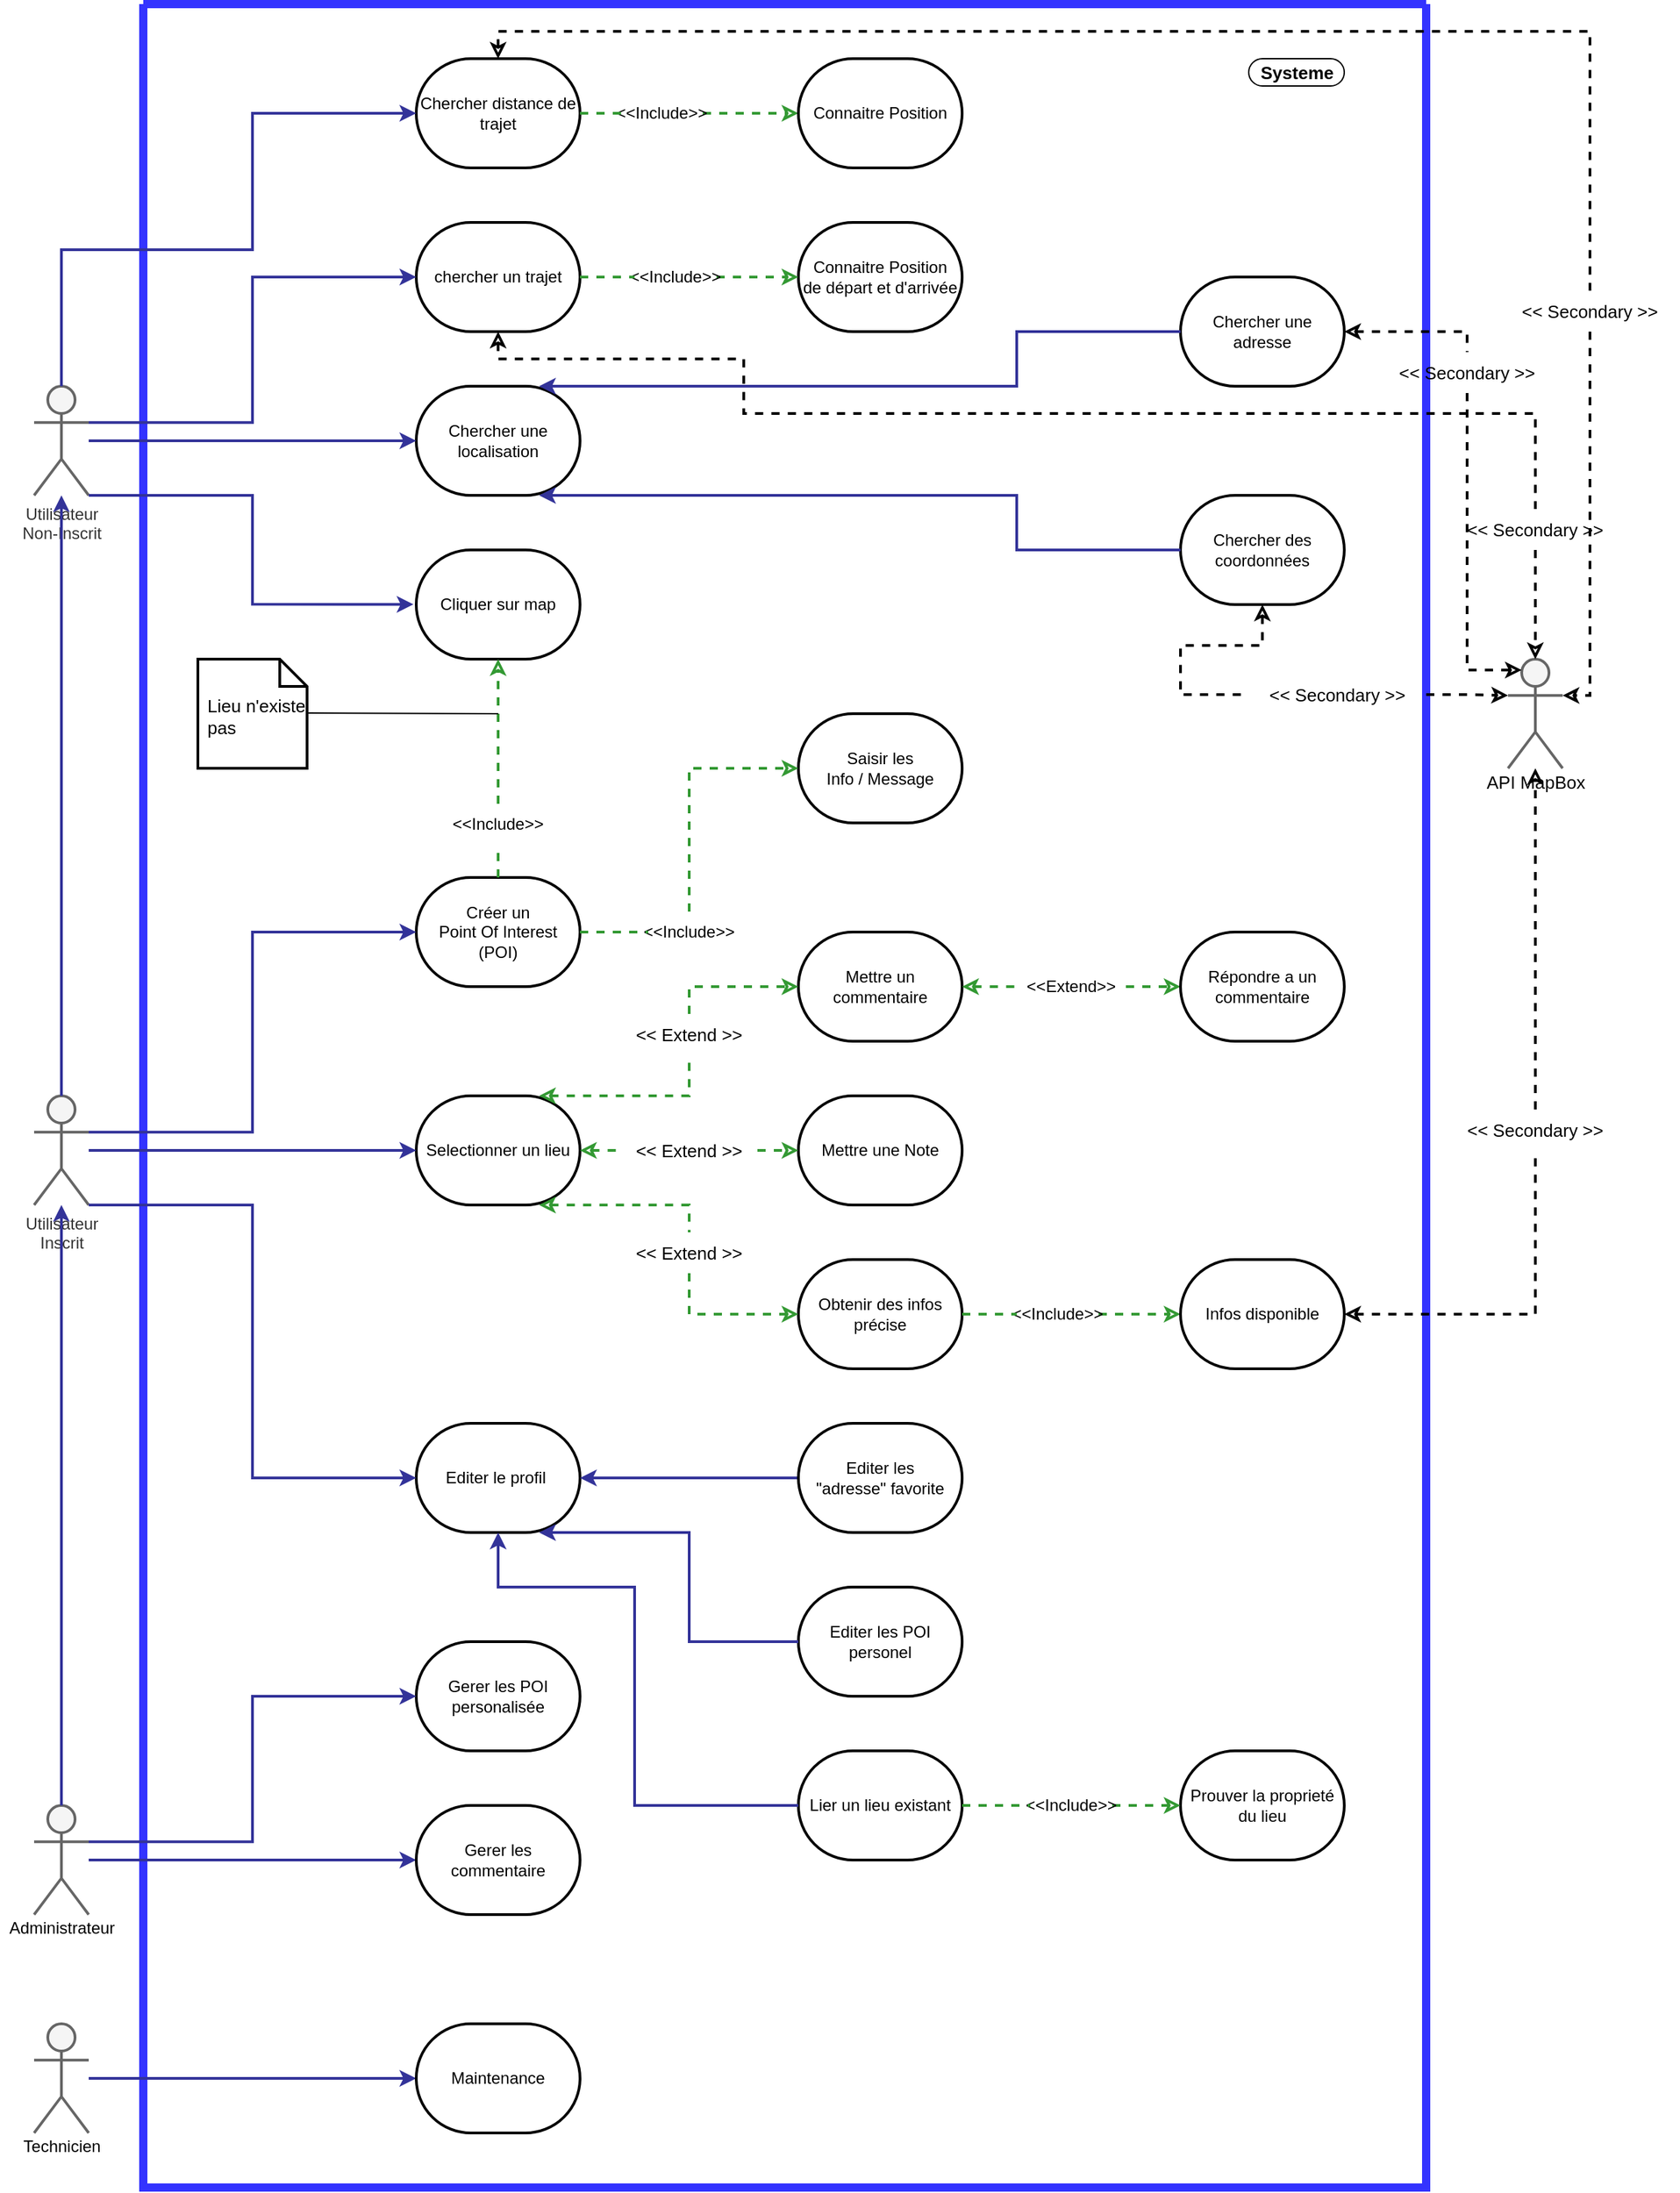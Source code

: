 <mxfile version="17.2.1" type="device" pages="3"><diagram id="RVPaVf76SnEYI8bXrQsS" name="Use-Case"><mxGraphModel dx="3822" dy="2400" grid="1" gridSize="10" guides="1" tooltips="1" connect="1" arrows="1" fold="1" page="0" pageScale="1" pageWidth="827" pageHeight="1169" background="#FFFFFF" math="0" shadow="0"><root><mxCell id="0"/><mxCell id="1" parent="0"/><mxCell id="u8bDb01NrXiklrsAtRKn-57" value="" style="swimlane;startSize=0;rounded=1;glass=0;strokeWidth=6;perimeterSpacing=0;arcSize=50;fillColor=#6666FF;shadow=0;swimlaneLine=1;strokeColor=#3333FF;labelBackgroundColor=none;swimlaneFillColor=none;" parent="1" vertex="1"><mxGeometry x="-2080" y="-1440" width="940" height="1600" as="geometry"><mxRectangle x="-2080" y="-1440" width="50" height="40" as="alternateBounds"/></mxGeometry></mxCell><mxCell id="u8bDb01NrXiklrsAtRKn-59" value="&lt;b&gt;Systeme&lt;/b&gt;" style="text;html=1;align=center;verticalAlign=middle;resizable=0;points=[];autosize=1;strokeColor=default;fillColor=none;fontSize=13;rounded=1;arcSize=50;shadow=0;glass=0;horizontal=1;" parent="u8bDb01NrXiklrsAtRKn-57" vertex="1"><mxGeometry x="810" y="40" width="70" height="20" as="geometry"/></mxCell><mxCell id="u8bDb01NrXiklrsAtRKn-60" value="Lieu n'existe pas" style="shape=note2;boundedLbl=1;whiteSpace=wrap;html=1;size=20;verticalAlign=top;align=left;spacingLeft=5;rounded=1;shadow=0;glass=0;labelBackgroundColor=none;fontSize=13;strokeColor=default;strokeWidth=2;fillColor=#FFFFFF;gradientColor=none;sketch=0;" parent="u8bDb01NrXiklrsAtRKn-57" vertex="1"><mxGeometry x="40" y="480" width="80" height="80" as="geometry"/></mxCell><mxCell id="u8bDb01NrXiklrsAtRKn-65" value="&amp;lt;&amp;lt;Include&amp;gt;&amp;gt;" style="text;html=1;strokeColor=none;fillColor=none;align=center;verticalAlign=middle;whiteSpace=wrap;rounded=0;" parent="u8bDb01NrXiklrsAtRKn-57" vertex="1"><mxGeometry x="370" y="665" width="60" height="30" as="geometry"/></mxCell><mxCell id="u8bDb01NrXiklrsAtRKn-1" value="Selectionner un lieu" style="rounded=1;whiteSpace=wrap;html=1;sketch=0;arcSize=50;strokeWidth=2;perimeterSpacing=0;gradientColor=none;fillColor=default;" parent="u8bDb01NrXiklrsAtRKn-57" vertex="1"><mxGeometry x="200" y="800" width="120" height="80" as="geometry"/></mxCell><mxCell id="u8bDb01NrXiklrsAtRKn-88" value="&amp;lt;&amp;lt; Secondary &amp;gt;&amp;gt;" style="text;html=1;strokeColor=none;fillColor=none;align=center;verticalAlign=middle;whiteSpace=wrap;rounded=0;shadow=0;glass=0;labelBackgroundColor=none;sketch=0;fontSize=13;" parent="u8bDb01NrXiklrsAtRKn-57" vertex="1"><mxGeometry x="810" y="491.0" width="130" height="30" as="geometry"/></mxCell><mxCell id="tGGbOpaCeSA24sFepYTv-1" value="&amp;lt;&amp;lt; Extend &amp;gt;&amp;gt;" style="text;html=1;strokeColor=none;fillColor=none;align=center;verticalAlign=middle;whiteSpace=wrap;rounded=0;shadow=0;glass=0;labelBackgroundColor=none;sketch=0;fontSize=13;" parent="u8bDb01NrXiklrsAtRKn-57" vertex="1"><mxGeometry x="350" y="740" width="100" height="30" as="geometry"/></mxCell><mxCell id="tGGbOpaCeSA24sFepYTv-2" value="" style="rounded=0;orthogonalLoop=1;jettySize=auto;html=1;strokeWidth=2;startArrow=classic;endArrow=none;edgeStyle=orthogonalEdgeStyle;startFill=0;endFill=0;fillColor=#dae8fc;strokeColor=#339933;sketch=0;exitX=0.75;exitY=0;exitDx=0;exitDy=0;dashed=1;" parent="u8bDb01NrXiklrsAtRKn-57" source="u8bDb01NrXiklrsAtRKn-1" target="tGGbOpaCeSA24sFepYTv-1" edge="1"><mxGeometry relative="1" as="geometry"><mxPoint x="290" y="800" as="sourcePoint"/><mxPoint x="480" y="720" as="targetPoint"/><Array as="points"><mxPoint x="400" y="800"/></Array></mxGeometry></mxCell><mxCell id="tGGbOpaCeSA24sFepYTv-3" value="&amp;lt;&amp;lt; Extend &amp;gt;&amp;gt;" style="text;html=1;strokeColor=none;fillColor=none;align=center;verticalAlign=middle;whiteSpace=wrap;rounded=0;shadow=0;glass=0;labelBackgroundColor=none;sketch=0;fontSize=13;" parent="u8bDb01NrXiklrsAtRKn-57" vertex="1"><mxGeometry x="350" y="825" width="100" height="30" as="geometry"/></mxCell><mxCell id="tGGbOpaCeSA24sFepYTv-4" value="" style="rounded=0;orthogonalLoop=1;jettySize=auto;html=1;strokeWidth=2;startArrow=classic;endArrow=none;edgeStyle=orthogonalEdgeStyle;startFill=0;endFill=0;fillColor=#dae8fc;strokeColor=#339933;sketch=0;exitX=1;exitY=0.5;exitDx=0;exitDy=0;entryX=0;entryY=0.5;entryDx=0;entryDy=0;dashed=1;" parent="u8bDb01NrXiklrsAtRKn-57" source="u8bDb01NrXiklrsAtRKn-1" target="tGGbOpaCeSA24sFepYTv-3" edge="1"><mxGeometry relative="1" as="geometry"><mxPoint x="320" y="840" as="sourcePoint"/><mxPoint x="480" y="840" as="targetPoint"/><Array as="points"/></mxGeometry></mxCell><mxCell id="tGGbOpaCeSA24sFepYTv-5" value="&amp;lt;&amp;lt; Extend &amp;gt;&amp;gt;" style="text;html=1;strokeColor=none;fillColor=none;align=center;verticalAlign=middle;whiteSpace=wrap;rounded=0;shadow=0;glass=0;labelBackgroundColor=none;sketch=0;fontSize=13;" parent="u8bDb01NrXiklrsAtRKn-57" vertex="1"><mxGeometry x="350" y="900" width="100" height="30" as="geometry"/></mxCell><mxCell id="tGGbOpaCeSA24sFepYTv-6" value="" style="rounded=0;orthogonalLoop=1;jettySize=auto;html=1;strokeWidth=2;startArrow=classic;endArrow=none;edgeStyle=orthogonalEdgeStyle;startFill=0;endFill=0;fillColor=#dae8fc;strokeColor=#339933;sketch=0;exitX=0.75;exitY=1;exitDx=0;exitDy=0;dashed=1;" parent="u8bDb01NrXiklrsAtRKn-57" source="u8bDb01NrXiklrsAtRKn-1" target="tGGbOpaCeSA24sFepYTv-5" edge="1"><mxGeometry relative="1" as="geometry"><mxPoint x="290" y="880" as="sourcePoint"/><mxPoint x="480" y="960" as="targetPoint"/><Array as="points"><mxPoint x="400" y="880"/></Array></mxGeometry></mxCell><mxCell id="ZpCbmElseQtvKICQOZ9M-1" value="Chercher une localisation" style="rounded=1;whiteSpace=wrap;html=1;arcSize=50;strokeWidth=2;perimeterSpacing=0;gradientColor=none;fillColor=default;" parent="1" vertex="1"><mxGeometry x="-1880" y="-1160" width="120" height="80" as="geometry"/></mxCell><mxCell id="ZpCbmElseQtvKICQOZ9M-2" value="chercher un trajet" style="rounded=1;whiteSpace=wrap;html=1;arcSize=50;strokeWidth=2;perimeterSpacing=0;gradientColor=none;fillColor=default;" parent="1" vertex="1"><mxGeometry x="-1880" y="-1280" width="120" height="80" as="geometry"/></mxCell><mxCell id="ZpCbmElseQtvKICQOZ9M-3" value="" style="rounded=0;orthogonalLoop=1;jettySize=auto;html=1;strokeWidth=2;startArrow=none;endArrow=classic;edgeStyle=orthogonalEdgeStyle;startFill=0;endFill=1;fillColor=#dae8fc;strokeColor=#333399;entryX=0;entryY=0.5;entryDx=0;entryDy=0;exitX=1;exitY=0.333;exitDx=0;exitDy=0;exitPerimeter=0;" parent="1" source="ZpCbmElseQtvKICQOZ9M-5" target="ZpCbmElseQtvKICQOZ9M-2" edge="1"><mxGeometry relative="1" as="geometry"><mxPoint x="-2000" y="-1120" as="sourcePoint"/><mxPoint x="-1930" y="-1240" as="targetPoint"/><Array as="points"><mxPoint x="-2000" y="-1133"/><mxPoint x="-2000" y="-1240"/></Array></mxGeometry></mxCell><mxCell id="ZpCbmElseQtvKICQOZ9M-4" value="Cliquer sur map" style="rounded=1;whiteSpace=wrap;html=1;arcSize=50;strokeWidth=2;perimeterSpacing=0;gradientColor=none;fillColor=default;" parent="1" vertex="1"><mxGeometry x="-1880" y="-1040" width="120" height="80" as="geometry"/></mxCell><mxCell id="ZpCbmElseQtvKICQOZ9M-5" value="Utilisateur&lt;br&gt;Non-Inscrit" style="shape=umlActor;verticalLabelPosition=bottom;verticalAlign=top;html=1;outlineConnect=0;strokeWidth=2;fillColor=#f5f5f5;perimeterSpacing=0;strokeColor=#666666;fontColor=#333333;" parent="1" vertex="1"><mxGeometry x="-2160" y="-1160" width="40" height="80" as="geometry"/></mxCell><mxCell id="ZpCbmElseQtvKICQOZ9M-6" value="Utilisateur&lt;br&gt;Inscrit" style="shape=umlActor;verticalLabelPosition=bottom;verticalAlign=top;html=1;outlineConnect=0;strokeWidth=2;fillColor=#f5f5f5;perimeterSpacing=0;strokeColor=#666666;fontColor=#333333;" parent="1" vertex="1"><mxGeometry x="-2160" y="-640" width="40" height="80" as="geometry"/></mxCell><mxCell id="ZpCbmElseQtvKICQOZ9M-7" value="" style="rounded=0;orthogonalLoop=1;jettySize=auto;html=1;strokeWidth=2;startArrow=none;endArrow=classic;edgeStyle=orthogonalEdgeStyle;startFill=0;endFill=1;fillColor=#dae8fc;strokeColor=#333399;" parent="1" source="ZpCbmElseQtvKICQOZ9M-6" target="ZpCbmElseQtvKICQOZ9M-5" edge="1"><mxGeometry relative="1" as="geometry"><mxPoint x="-1680" y="-910" as="sourcePoint"/><mxPoint x="-1430" y="-910" as="targetPoint"/><Array as="points"/></mxGeometry></mxCell><mxCell id="ZpCbmElseQtvKICQOZ9M-8" value="" style="rounded=0;orthogonalLoop=1;jettySize=auto;html=1;strokeWidth=2;startArrow=none;endArrow=classic;edgeStyle=orthogonalEdgeStyle;startFill=0;endFill=1;fillColor=#dae8fc;strokeColor=#333399;entryX=0;entryY=0.5;entryDx=0;entryDy=0;" parent="1" source="ZpCbmElseQtvKICQOZ9M-5" target="ZpCbmElseQtvKICQOZ9M-1" edge="1"><mxGeometry relative="1" as="geometry"><mxPoint x="-2110" y="-1110" as="sourcePoint"/><mxPoint x="-1430" y="-910" as="targetPoint"/><Array as="points"/></mxGeometry></mxCell><mxCell id="ZpCbmElseQtvKICQOZ9M-9" value="" style="rounded=0;orthogonalLoop=1;jettySize=auto;html=1;strokeWidth=2;startArrow=none;endArrow=classic;edgeStyle=orthogonalEdgeStyle;startFill=0;endFill=1;fillColor=#dae8fc;strokeColor=#333399;entryX=-0.017;entryY=0.498;entryDx=0;entryDy=0;entryPerimeter=0;exitX=1;exitY=1;exitDx=0;exitDy=0;exitPerimeter=0;" parent="1" source="ZpCbmElseQtvKICQOZ9M-5" target="ZpCbmElseQtvKICQOZ9M-4" edge="1"><mxGeometry relative="1" as="geometry"><mxPoint x="-2000" y="-1120" as="sourcePoint"/><mxPoint x="-1880" y="-1000" as="targetPoint"/><Array as="points"><mxPoint x="-2000" y="-1080"/><mxPoint x="-2000" y="-1000"/></Array></mxGeometry></mxCell><mxCell id="ZpCbmElseQtvKICQOZ9M-10" value="Chercher distance de trajet" style="rounded=1;whiteSpace=wrap;html=1;arcSize=50;strokeWidth=2;perimeterSpacing=0;gradientColor=none;fillColor=default;" parent="1" vertex="1"><mxGeometry x="-1880" y="-1400" width="120" height="80" as="geometry"/></mxCell><mxCell id="ZpCbmElseQtvKICQOZ9M-11" value="" style="rounded=0;orthogonalLoop=1;jettySize=auto;html=1;strokeWidth=2;startArrow=none;endArrow=classic;edgeStyle=orthogonalEdgeStyle;startFill=0;endFill=1;fillColor=#dae8fc;strokeColor=#333399;entryX=0;entryY=0.5;entryDx=0;entryDy=0;exitX=0.5;exitY=0;exitDx=0;exitDy=0;exitPerimeter=0;" parent="1" source="ZpCbmElseQtvKICQOZ9M-5" target="ZpCbmElseQtvKICQOZ9M-10" edge="1"><mxGeometry relative="1" as="geometry"><mxPoint x="-2000" y="-1240" as="sourcePoint"/><mxPoint x="-1920" y="-1360" as="targetPoint"/><Array as="points"><mxPoint x="-2140" y="-1260"/><mxPoint x="-2000" y="-1260"/><mxPoint x="-2000" y="-1360"/></Array></mxGeometry></mxCell><mxCell id="ZpCbmElseQtvKICQOZ9M-12" value="" style="rounded=0;orthogonalLoop=1;jettySize=auto;html=1;strokeWidth=2;dashed=1;startArrow=none;endArrow=classic;edgeStyle=orthogonalEdgeStyle;startFill=0;endFill=0;strokeColor=#339933;exitX=1;exitY=0.5;exitDx=0;exitDy=0;entryX=0;entryY=0.5;entryDx=0;entryDy=0;" parent="1" source="ZpCbmElseQtvKICQOZ9M-14" target="ZpCbmElseQtvKICQOZ9M-13" edge="1"><mxGeometry relative="1" as="geometry"><mxPoint x="-1730" y="-1360" as="sourcePoint"/><mxPoint x="-1640" y="-1360" as="targetPoint"/></mxGeometry></mxCell><mxCell id="ZpCbmElseQtvKICQOZ9M-13" value="Connaitre Position" style="rounded=1;whiteSpace=wrap;html=1;arcSize=50;strokeWidth=2;perimeterSpacing=0;gradientColor=none;fillColor=default;" parent="1" vertex="1"><mxGeometry x="-1600" y="-1400" width="120" height="80" as="geometry"/></mxCell><mxCell id="ZpCbmElseQtvKICQOZ9M-14" value="&amp;lt;&amp;lt;Include&amp;gt;&amp;gt;" style="text;html=1;strokeColor=none;fillColor=none;align=center;verticalAlign=middle;whiteSpace=wrap;rounded=0;" parent="1" vertex="1"><mxGeometry x="-1730" y="-1375" width="60" height="30" as="geometry"/></mxCell><mxCell id="ZpCbmElseQtvKICQOZ9M-15" value="" style="rounded=0;orthogonalLoop=1;jettySize=auto;html=1;strokeWidth=2;dashed=1;startArrow=none;endArrow=none;edgeStyle=orthogonalEdgeStyle;startFill=0;endFill=0;strokeColor=#339933;exitX=1;exitY=0.5;exitDx=0;exitDy=0;entryX=0;entryY=0.5;entryDx=0;entryDy=0;" parent="1" source="ZpCbmElseQtvKICQOZ9M-10" target="ZpCbmElseQtvKICQOZ9M-14" edge="1"><mxGeometry relative="1" as="geometry"><mxPoint x="-1760.0" y="-1360" as="sourcePoint"/><mxPoint x="-1600" y="-1360" as="targetPoint"/></mxGeometry></mxCell><mxCell id="ZpCbmElseQtvKICQOZ9M-16" value="Connaitre Position&lt;br&gt;de départ et d'arrivée" style="rounded=1;whiteSpace=wrap;html=1;arcSize=50;strokeWidth=2;perimeterSpacing=0;gradientColor=none;fillColor=default;" parent="1" vertex="1"><mxGeometry x="-1600" y="-1280" width="120" height="80" as="geometry"/></mxCell><mxCell id="ZpCbmElseQtvKICQOZ9M-17" value="" style="rounded=0;orthogonalLoop=1;jettySize=auto;html=1;strokeWidth=2;dashed=1;startArrow=none;endArrow=classic;edgeStyle=orthogonalEdgeStyle;startFill=0;endFill=0;strokeColor=#339933;exitX=1;exitY=0.5;exitDx=0;exitDy=0;entryX=0;entryY=0.5;entryDx=0;entryDy=0;" parent="1" source="ZpCbmElseQtvKICQOZ9M-18" target="ZpCbmElseQtvKICQOZ9M-16" edge="1"><mxGeometry relative="1" as="geometry"><mxPoint x="-1725" y="-1296" as="sourcePoint"/><mxPoint x="-1595" y="-1296" as="targetPoint"/></mxGeometry></mxCell><mxCell id="ZpCbmElseQtvKICQOZ9M-18" value="&amp;lt;&amp;lt;Include&amp;gt;&amp;gt;" style="text;html=1;strokeColor=none;fillColor=none;align=center;verticalAlign=middle;whiteSpace=wrap;rounded=0;" parent="1" vertex="1"><mxGeometry x="-1720" y="-1255" width="60" height="30" as="geometry"/></mxCell><mxCell id="ZpCbmElseQtvKICQOZ9M-19" value="" style="rounded=0;orthogonalLoop=1;jettySize=auto;html=1;strokeWidth=2;dashed=1;startArrow=none;endArrow=none;edgeStyle=orthogonalEdgeStyle;startFill=0;endFill=0;strokeColor=#339933;exitX=1;exitY=0.5;exitDx=0;exitDy=0;entryX=0;entryY=0.5;entryDx=0;entryDy=0;" parent="1" source="ZpCbmElseQtvKICQOZ9M-2" target="ZpCbmElseQtvKICQOZ9M-18" edge="1"><mxGeometry relative="1" as="geometry"><mxPoint x="-1755.0" y="-1296" as="sourcePoint"/><mxPoint x="-1595" y="-1296" as="targetPoint"/></mxGeometry></mxCell><mxCell id="ZpCbmElseQtvKICQOZ9M-20" value="Chercher une adresse" style="rounded=1;whiteSpace=wrap;html=1;arcSize=50;strokeWidth=2;perimeterSpacing=0;gradientColor=none;fillColor=default;" parent="1" vertex="1"><mxGeometry x="-1320" y="-1240" width="120" height="80" as="geometry"/></mxCell><mxCell id="ZpCbmElseQtvKICQOZ9M-21" value="Chercher des coordonnées" style="rounded=1;whiteSpace=wrap;html=1;arcSize=50;strokeWidth=2;perimeterSpacing=0;gradientColor=none;fillColor=default;" parent="1" vertex="1"><mxGeometry x="-1320" y="-1080" width="120" height="80" as="geometry"/></mxCell><mxCell id="ZpCbmElseQtvKICQOZ9M-22" value="" style="rounded=0;orthogonalLoop=1;jettySize=auto;html=1;strokeWidth=2;startArrow=classic;endArrow=none;edgeStyle=orthogonalEdgeStyle;startFill=1;endFill=0;fillColor=#dae8fc;strokeColor=#333399;entryX=0;entryY=0.5;entryDx=0;entryDy=0;exitX=0.75;exitY=0;exitDx=0;exitDy=0;" parent="1" source="ZpCbmElseQtvKICQOZ9M-1" target="ZpCbmElseQtvKICQOZ9M-20" edge="1"><mxGeometry relative="1" as="geometry"><mxPoint x="-1760" y="-1160" as="sourcePoint"/><mxPoint x="-1410" y="-1120" as="targetPoint"/><Array as="points"><mxPoint x="-1440" y="-1160"/><mxPoint x="-1440" y="-1200"/></Array></mxGeometry></mxCell><mxCell id="ZpCbmElseQtvKICQOZ9M-23" value="" style="rounded=0;orthogonalLoop=1;jettySize=auto;html=1;strokeWidth=2;startArrow=classic;endArrow=none;edgeStyle=orthogonalEdgeStyle;startFill=1;endFill=0;fillColor=#dae8fc;strokeColor=#333399;entryX=0;entryY=0.5;entryDx=0;entryDy=0;exitX=0.75;exitY=1;exitDx=0;exitDy=0;" parent="1" source="ZpCbmElseQtvKICQOZ9M-1" target="ZpCbmElseQtvKICQOZ9M-21" edge="1"><mxGeometry relative="1" as="geometry"><mxPoint x="-1640" y="-1080" as="sourcePoint"/><mxPoint x="-1430" y="-1020" as="targetPoint"/><Array as="points"><mxPoint x="-1440" y="-1080"/><mxPoint x="-1440" y="-1040"/></Array></mxGeometry></mxCell><mxCell id="u8bDb01NrXiklrsAtRKn-2" value="Mettre un commentaire" style="rounded=1;whiteSpace=wrap;html=1;sketch=0;arcSize=50;strokeWidth=2;perimeterSpacing=0;gradientColor=none;fillColor=default;" parent="1" vertex="1"><mxGeometry x="-1600" y="-760" width="120" height="80" as="geometry"/></mxCell><mxCell id="u8bDb01NrXiklrsAtRKn-3" value="Mettre une Note" style="rounded=1;whiteSpace=wrap;html=1;sketch=0;arcSize=50;strokeWidth=2;perimeterSpacing=0;gradientColor=none;fillColor=default;" parent="1" vertex="1"><mxGeometry x="-1600" y="-640" width="120" height="80" as="geometry"/></mxCell><mxCell id="u8bDb01NrXiklrsAtRKn-4" value="Obtenir des infos précise" style="rounded=1;whiteSpace=wrap;html=1;sketch=0;arcSize=50;strokeWidth=2;perimeterSpacing=0;gradientColor=none;fillColor=default;" parent="1" vertex="1"><mxGeometry x="-1600" y="-520" width="120" height="80" as="geometry"/></mxCell><mxCell id="u8bDb01NrXiklrsAtRKn-5" value="" style="rounded=0;orthogonalLoop=1;jettySize=auto;html=1;strokeWidth=2;startArrow=none;endArrow=classic;edgeStyle=orthogonalEdgeStyle;startFill=0;endFill=0;fillColor=#dae8fc;strokeColor=#339933;sketch=0;exitX=1;exitY=0.5;exitDx=0;exitDy=0;entryX=0;entryY=0.5;entryDx=0;entryDy=0;dashed=1;" parent="1" source="tGGbOpaCeSA24sFepYTv-3" target="u8bDb01NrXiklrsAtRKn-3" edge="1"><mxGeometry relative="1" as="geometry"><mxPoint x="-1740" y="-600.5" as="sourcePoint"/><mxPoint x="-1620" y="-600.5" as="targetPoint"/><Array as="points"/></mxGeometry></mxCell><mxCell id="u8bDb01NrXiklrsAtRKn-6" value="" style="rounded=0;orthogonalLoop=1;jettySize=auto;html=1;strokeWidth=2;startArrow=none;endArrow=classic;edgeStyle=orthogonalEdgeStyle;startFill=0;endFill=0;fillColor=#dae8fc;strokeColor=#339933;sketch=0;entryX=0;entryY=0.5;entryDx=0;entryDy=0;dashed=1;" parent="1" source="tGGbOpaCeSA24sFepYTv-1" target="u8bDb01NrXiklrsAtRKn-2" edge="1"><mxGeometry relative="1" as="geometry"><mxPoint x="-1680" y="-600" as="sourcePoint"/><mxPoint x="-1750" y="-720.5" as="targetPoint"/><Array as="points"><mxPoint x="-1680" y="-720"/></Array></mxGeometry></mxCell><mxCell id="u8bDb01NrXiklrsAtRKn-7" value="" style="rounded=0;orthogonalLoop=1;jettySize=auto;html=1;strokeWidth=2;startArrow=none;endArrow=classic;edgeStyle=orthogonalEdgeStyle;startFill=0;endFill=0;fillColor=#dae8fc;strokeColor=#339933;sketch=0;entryX=0;entryY=0.5;entryDx=0;entryDy=0;dashed=1;" parent="1" source="tGGbOpaCeSA24sFepYTv-5" target="u8bDb01NrXiklrsAtRKn-4" edge="1"><mxGeometry relative="1" as="geometry"><mxPoint x="-1680" y="-600" as="sourcePoint"/><mxPoint x="-1680" y="-430" as="targetPoint"/><Array as="points"><mxPoint x="-1680" y="-480"/></Array></mxGeometry></mxCell><mxCell id="u8bDb01NrXiklrsAtRKn-9" value="" style="rounded=0;orthogonalLoop=1;jettySize=auto;html=1;strokeWidth=2;dashed=1;startArrow=none;endArrow=classic;edgeStyle=orthogonalEdgeStyle;startFill=0;endFill=0;strokeColor=#339933;sketch=0;exitX=1;exitY=0.5;exitDx=0;exitDy=0;" parent="1" source="u8bDb01NrXiklrsAtRKn-11" target="u8bDb01NrXiklrsAtRKn-10" edge="1"><mxGeometry relative="1" as="geometry"><mxPoint x="-1440" y="-720" as="sourcePoint"/><mxPoint x="-1380" y="-720" as="targetPoint"/></mxGeometry></mxCell><mxCell id="u8bDb01NrXiklrsAtRKn-10" value="Répondre a un commentaire" style="rounded=1;whiteSpace=wrap;html=1;sketch=0;arcSize=50;strokeWidth=2;perimeterSpacing=0;gradientColor=none;fillColor=default;" parent="1" vertex="1"><mxGeometry x="-1320" y="-760" width="120" height="80" as="geometry"/></mxCell><mxCell id="u8bDb01NrXiklrsAtRKn-11" value="&amp;lt;&amp;lt;Extend&amp;gt;&amp;gt;" style="text;html=1;strokeColor=none;fillColor=none;align=center;verticalAlign=middle;whiteSpace=wrap;rounded=0;" parent="1" vertex="1"><mxGeometry x="-1440" y="-735" width="80" height="30" as="geometry"/></mxCell><mxCell id="u8bDb01NrXiklrsAtRKn-12" value="" style="rounded=0;orthogonalLoop=1;jettySize=auto;html=1;strokeWidth=2;dashed=1;startArrow=classic;endArrow=none;edgeStyle=orthogonalEdgeStyle;startFill=0;endFill=0;strokeColor=#339933;sketch=0;exitX=1;exitY=0.5;exitDx=0;exitDy=0;" parent="1" source="u8bDb01NrXiklrsAtRKn-2" target="u8bDb01NrXiklrsAtRKn-11" edge="1"><mxGeometry relative="1" as="geometry"><mxPoint x="-1480" y="-720" as="sourcePoint"/><mxPoint x="-1320" y="-720" as="targetPoint"/></mxGeometry></mxCell><mxCell id="u8bDb01NrXiklrsAtRKn-13" value="" style="rounded=0;orthogonalLoop=1;jettySize=auto;html=1;strokeWidth=2;dashed=1;startArrow=none;endArrow=classic;edgeStyle=orthogonalEdgeStyle;startFill=0;endFill=0;strokeColor=#339933;sketch=0;exitX=1;exitY=0.5;exitDx=0;exitDy=0;" parent="1" source="u8bDb01NrXiklrsAtRKn-16" target="u8bDb01NrXiklrsAtRKn-14" edge="1"><mxGeometry relative="1" as="geometry"><mxPoint x="-1444" y="-480" as="sourcePoint"/><mxPoint x="-1200" y="-480" as="targetPoint"/><Array as="points"/></mxGeometry></mxCell><mxCell id="u8bDb01NrXiklrsAtRKn-14" value="Infos disponible" style="rounded=1;whiteSpace=wrap;html=1;sketch=0;arcSize=50;strokeWidth=2;perimeterSpacing=0;gradientColor=none;fillColor=default;" parent="1" vertex="1"><mxGeometry x="-1320" y="-520" width="120" height="80" as="geometry"/></mxCell><mxCell id="u8bDb01NrXiklrsAtRKn-16" value="&amp;lt;&amp;lt;Include&amp;gt;&amp;gt;" style="text;html=1;strokeColor=none;fillColor=none;align=center;verticalAlign=middle;whiteSpace=wrap;rounded=0;" parent="1" vertex="1"><mxGeometry x="-1440" y="-495" width="60" height="30" as="geometry"/></mxCell><mxCell id="u8bDb01NrXiklrsAtRKn-17" value="" style="rounded=0;orthogonalLoop=1;jettySize=auto;html=1;strokeWidth=2;dashed=1;startArrow=none;endArrow=none;edgeStyle=orthogonalEdgeStyle;startFill=0;endFill=0;strokeColor=#339933;sketch=0;exitX=1;exitY=0.5;exitDx=0;exitDy=0;" parent="1" source="u8bDb01NrXiklrsAtRKn-4" target="u8bDb01NrXiklrsAtRKn-16" edge="1"><mxGeometry relative="1" as="geometry"><mxPoint x="-1480" y="-480" as="sourcePoint"/><mxPoint x="-1320" y="-480" as="targetPoint"/><Array as="points"/></mxGeometry></mxCell><mxCell id="u8bDb01NrXiklrsAtRKn-18" value="" style="rounded=0;orthogonalLoop=1;jettySize=auto;html=1;strokeWidth=2;startArrow=none;endArrow=classic;edgeStyle=orthogonalEdgeStyle;startFill=0;endFill=1;fillColor=#dae8fc;strokeColor=#333399;sketch=0;entryX=0;entryY=0.5;entryDx=0;entryDy=0;" parent="1" source="ZpCbmElseQtvKICQOZ9M-6" target="u8bDb01NrXiklrsAtRKn-1" edge="1"><mxGeometry relative="1" as="geometry"><mxPoint x="-2040" y="-599" as="sourcePoint"/><mxPoint x="-1790" y="-599" as="targetPoint"/><Array as="points"/></mxGeometry></mxCell><mxCell id="u8bDb01NrXiklrsAtRKn-19" value="Créer un &lt;br&gt;Point Of Interest&lt;br&gt;(POI)" style="rounded=1;whiteSpace=wrap;html=1;sketch=0;arcSize=50;strokeWidth=2;perimeterSpacing=0;gradientColor=none;fillColor=default;" parent="1" vertex="1"><mxGeometry x="-1880" y="-800" width="120" height="80" as="geometry"/></mxCell><mxCell id="u8bDb01NrXiklrsAtRKn-21" value="" style="rounded=0;orthogonalLoop=1;jettySize=auto;html=1;strokeWidth=2;startArrow=none;endArrow=classic;edgeStyle=orthogonalEdgeStyle;startFill=0;endFill=1;fillColor=#dae8fc;strokeColor=#333399;sketch=0;entryX=0;entryY=0.5;entryDx=0;entryDy=0;exitX=1;exitY=0.333;exitDx=0;exitDy=0;exitPerimeter=0;" parent="1" source="ZpCbmElseQtvKICQOZ9M-6" target="u8bDb01NrXiklrsAtRKn-19" edge="1"><mxGeometry relative="1" as="geometry"><mxPoint x="-2000" y="-600" as="sourcePoint"/><mxPoint x="-1920" y="-761" as="targetPoint"/><Array as="points"><mxPoint x="-2000" y="-613"/><mxPoint x="-2000" y="-760"/></Array></mxGeometry></mxCell><mxCell id="u8bDb01NrXiklrsAtRKn-22" value="" style="rounded=0;orthogonalLoop=1;jettySize=auto;html=1;strokeWidth=2;dashed=1;startArrow=none;endArrow=classic;edgeStyle=orthogonalEdgeStyle;startFill=0;endFill=0;strokeColor=#339933;sketch=0;exitX=0.5;exitY=0;exitDx=0;exitDy=0;entryX=0.5;entryY=1;entryDx=0;entryDy=0;" parent="1" source="u8bDb01NrXiklrsAtRKn-23" target="ZpCbmElseQtvKICQOZ9M-4" edge="1"><mxGeometry relative="1" as="geometry"><mxPoint x="-1840" y="-880" as="sourcePoint"/><mxPoint x="-1680" y="-880" as="targetPoint"/></mxGeometry></mxCell><mxCell id="u8bDb01NrXiklrsAtRKn-23" value="&amp;lt;&amp;lt;Include&amp;gt;&amp;gt;" style="text;html=1;strokeColor=none;fillColor=none;align=center;verticalAlign=middle;whiteSpace=wrap;rounded=0;" parent="1" vertex="1"><mxGeometry x="-1850" y="-854" width="60" height="30" as="geometry"/></mxCell><mxCell id="u8bDb01NrXiklrsAtRKn-24" value="" style="rounded=0;orthogonalLoop=1;jettySize=auto;html=1;strokeWidth=2;dashed=1;startArrow=none;endArrow=none;edgeStyle=orthogonalEdgeStyle;startFill=0;endFill=0;strokeColor=#339933;sketch=0;exitX=0.5;exitY=0;exitDx=0;exitDy=0;entryX=0.5;entryY=1;entryDx=0;entryDy=0;" parent="1" source="u8bDb01NrXiklrsAtRKn-19" target="u8bDb01NrXiklrsAtRKn-23" edge="1"><mxGeometry relative="1" as="geometry"><mxPoint x="-1820.0" y="-800" as="sourcePoint"/><mxPoint x="-1820.0" y="-960" as="targetPoint"/></mxGeometry></mxCell><mxCell id="u8bDb01NrXiklrsAtRKn-25" value="Saisir les &lt;br&gt;Info / Message" style="rounded=1;whiteSpace=wrap;html=1;sketch=0;arcSize=50;strokeWidth=2;perimeterSpacing=0;gradientColor=none;fillColor=default;" parent="1" vertex="1"><mxGeometry x="-1600" y="-920" width="120" height="80" as="geometry"/></mxCell><mxCell id="u8bDb01NrXiklrsAtRKn-26" value="" style="rounded=0;orthogonalLoop=1;jettySize=auto;html=1;strokeWidth=2;dashed=1;startArrow=none;endArrow=classic;edgeStyle=orthogonalEdgeStyle;startFill=0;endFill=0;strokeColor=#339933;sketch=0;entryX=0;entryY=0.5;entryDx=0;entryDy=0;exitX=0.5;exitY=0;exitDx=0;exitDy=0;" parent="1" source="u8bDb01NrXiklrsAtRKn-65" target="u8bDb01NrXiklrsAtRKn-25" edge="1"><mxGeometry relative="1" as="geometry"><mxPoint x="-1820" y="-880" as="sourcePoint"/><mxPoint x="-1839" y="-880" as="targetPoint"/></mxGeometry></mxCell><mxCell id="u8bDb01NrXiklrsAtRKn-27" value="Editer le profil&amp;nbsp;" style="rounded=1;whiteSpace=wrap;html=1;sketch=0;arcSize=50;strokeWidth=2;perimeterSpacing=0;gradientColor=none;fillColor=default;" parent="1" vertex="1"><mxGeometry x="-1880" y="-400" width="120" height="80" as="geometry"/></mxCell><mxCell id="u8bDb01NrXiklrsAtRKn-28" value="" style="rounded=0;orthogonalLoop=1;jettySize=auto;html=1;strokeWidth=2;startArrow=none;endArrow=classic;edgeStyle=orthogonalEdgeStyle;startFill=0;endFill=1;fillColor=#dae8fc;strokeColor=#333399;sketch=0;entryX=0;entryY=0.5;entryDx=0;entryDy=0;exitX=1;exitY=1;exitDx=0;exitDy=0;exitPerimeter=0;" parent="1" source="ZpCbmElseQtvKICQOZ9M-6" target="u8bDb01NrXiklrsAtRKn-27" edge="1"><mxGeometry relative="1" as="geometry"><mxPoint x="-2000" y="-600" as="sourcePoint"/><mxPoint x="-1920" y="-320" as="targetPoint"/><Array as="points"><mxPoint x="-2000" y="-560"/><mxPoint x="-2000" y="-360"/></Array></mxGeometry></mxCell><mxCell id="u8bDb01NrXiklrsAtRKn-29" value="" style="rounded=0;orthogonalLoop=1;jettySize=auto;html=1;strokeWidth=2;startArrow=classic;endArrow=none;edgeStyle=orthogonalEdgeStyle;startFill=1;endFill=0;fillColor=#dae8fc;strokeColor=#333399;sketch=0;exitX=1;exitY=0.5;exitDx=0;exitDy=0;" parent="1" source="u8bDb01NrXiklrsAtRKn-27" target="u8bDb01NrXiklrsAtRKn-30" edge="1"><mxGeometry relative="1" as="geometry"><mxPoint x="-1710" y="-360" as="sourcePoint"/><mxPoint x="-1530" y="-360" as="targetPoint"/><Array as="points"/></mxGeometry></mxCell><mxCell id="u8bDb01NrXiklrsAtRKn-30" value="Editer les &lt;br&gt;&quot;adresse&quot; favorite" style="rounded=1;whiteSpace=wrap;html=1;sketch=0;arcSize=50;strokeWidth=2;perimeterSpacing=0;gradientColor=none;fillColor=default;" parent="1" vertex="1"><mxGeometry x="-1600" y="-400.0" width="120" height="80" as="geometry"/></mxCell><mxCell id="u8bDb01NrXiklrsAtRKn-32" value="Editer les POI personel" style="rounded=1;whiteSpace=wrap;html=1;sketch=0;arcSize=50;strokeWidth=2;perimeterSpacing=0;gradientColor=none;fillColor=default;" parent="1" vertex="1"><mxGeometry x="-1600" y="-280" width="120" height="80" as="geometry"/></mxCell><mxCell id="u8bDb01NrXiklrsAtRKn-33" value="" style="rounded=0;orthogonalLoop=1;jettySize=auto;html=1;strokeWidth=2;startArrow=classic;endArrow=none;edgeStyle=orthogonalEdgeStyle;startFill=1;endFill=0;fillColor=#dae8fc;strokeColor=#333399;sketch=0;entryX=0;entryY=0.5;entryDx=0;entryDy=0;exitX=0.75;exitY=1;exitDx=0;exitDy=0;" parent="1" source="u8bDb01NrXiklrsAtRKn-27" target="u8bDb01NrXiklrsAtRKn-32" edge="1"><mxGeometry relative="1" as="geometry"><mxPoint x="-1680" y="-360" as="sourcePoint"/><mxPoint x="-1650" y="-240" as="targetPoint"/><Array as="points"><mxPoint x="-1680" y="-320"/><mxPoint x="-1680" y="-240"/></Array></mxGeometry></mxCell><mxCell id="u8bDb01NrXiklrsAtRKn-36" value="" style="endArrow=none;html=1;rounded=0;exitX=1.013;exitY=0.494;exitDx=0;exitDy=0;exitPerimeter=0;" parent="1" source="u8bDb01NrXiklrsAtRKn-60" edge="1"><mxGeometry width="50" height="50" relative="1" as="geometry"><mxPoint x="-1910" y="-920" as="sourcePoint"/><mxPoint x="-1820" y="-920" as="targetPoint"/></mxGeometry></mxCell><mxCell id="u8bDb01NrXiklrsAtRKn-38" value="" style="shape=umlActor;verticalLabelPosition=bottom;verticalAlign=top;html=1;outlineConnect=0;sketch=0;strokeWidth=2;fillColor=#f5f5f5;perimeterSpacing=0;strokeColor=#666666;fontColor=#333333;rounded=1;glass=0;" parent="1" vertex="1"><mxGeometry x="-2160" y="-120" width="40" height="80" as="geometry"/></mxCell><mxCell id="u8bDb01NrXiklrsAtRKn-39" value="Administrateur" style="text;html=1;align=center;verticalAlign=middle;resizable=0;points=[];autosize=1;strokeColor=none;fillColor=none;" parent="1" vertex="1"><mxGeometry x="-2185" y="-40" width="90" height="20" as="geometry"/></mxCell><mxCell id="u8bDb01NrXiklrsAtRKn-40" value="" style="rounded=0;orthogonalLoop=1;jettySize=auto;html=1;strokeWidth=2;startArrow=none;endArrow=classic;edgeStyle=orthogonalEdgeStyle;startFill=0;endFill=1;fillColor=#dae8fc;strokeColor=#333399;sketch=0;" parent="1" source="u8bDb01NrXiklrsAtRKn-38" target="ZpCbmElseQtvKICQOZ9M-6" edge="1"><mxGeometry relative="1" as="geometry"><mxPoint x="-2460" y="-290" as="sourcePoint"/><mxPoint x="-2210" y="-290" as="targetPoint"/><Array as="points"/></mxGeometry></mxCell><mxCell id="u8bDb01NrXiklrsAtRKn-41" value="" style="rounded=0;orthogonalLoop=1;jettySize=auto;html=1;strokeWidth=2;startArrow=none;endArrow=classic;edgeStyle=orthogonalEdgeStyle;startFill=0;endFill=1;fillColor=#dae8fc;strokeColor=#333399;sketch=0;" parent="1" source="u8bDb01NrXiklrsAtRKn-38" target="u8bDb01NrXiklrsAtRKn-42" edge="1"><mxGeometry relative="1" as="geometry"><mxPoint x="-2040" y="-80" as="sourcePoint"/><mxPoint x="-1790" y="-80" as="targetPoint"/><Array as="points"/></mxGeometry></mxCell><mxCell id="u8bDb01NrXiklrsAtRKn-42" value="Gerer les commentaire" style="rounded=1;whiteSpace=wrap;html=1;sketch=0;arcSize=50;strokeWidth=2;perimeterSpacing=0;gradientColor=none;fillColor=default;glass=0;" parent="1" vertex="1"><mxGeometry x="-1880" y="-120" width="120" height="80" as="geometry"/></mxCell><mxCell id="u8bDb01NrXiklrsAtRKn-45" value="Gerer les POI personalisée" style="rounded=1;whiteSpace=wrap;html=1;sketch=0;arcSize=50;strokeWidth=2;perimeterSpacing=0;gradientColor=none;fillColor=default;glass=0;" parent="1" vertex="1"><mxGeometry x="-1880" y="-240" width="120" height="80" as="geometry"/></mxCell><mxCell id="u8bDb01NrXiklrsAtRKn-46" value="" style="rounded=0;orthogonalLoop=1;jettySize=auto;html=1;strokeWidth=2;startArrow=none;endArrow=classic;edgeStyle=orthogonalEdgeStyle;startFill=0;endFill=1;fillColor=#dae8fc;strokeColor=#333399;sketch=0;entryX=0;entryY=0.5;entryDx=0;entryDy=0;exitX=1;exitY=0.333;exitDx=0;exitDy=0;exitPerimeter=0;" parent="1" source="u8bDb01NrXiklrsAtRKn-38" target="u8bDb01NrXiklrsAtRKn-45" edge="1"><mxGeometry relative="1" as="geometry"><mxPoint x="-2000" y="-80" as="sourcePoint"/><mxPoint x="-2230" y="-230" as="targetPoint"/><Array as="points"><mxPoint x="-2000" y="-93"/><mxPoint x="-2000" y="-200"/></Array></mxGeometry></mxCell><mxCell id="u8bDb01NrXiklrsAtRKn-51" value="" style="shape=umlActor;verticalLabelPosition=bottom;verticalAlign=top;html=1;outlineConnect=0;sketch=0;strokeWidth=2;fillColor=#f5f5f5;perimeterSpacing=0;strokeColor=#666666;fontColor=#333333;rounded=1;glass=0;" parent="1" vertex="1"><mxGeometry x="-2160" y="40" width="40" height="80" as="geometry"/></mxCell><mxCell id="u8bDb01NrXiklrsAtRKn-52" value="Technicien" style="text;html=1;align=center;verticalAlign=middle;resizable=0;points=[];autosize=1;strokeColor=none;fillColor=none;" parent="1" vertex="1"><mxGeometry x="-2175" y="120" width="70" height="20" as="geometry"/></mxCell><mxCell id="u8bDb01NrXiklrsAtRKn-53" value="" style="rounded=0;orthogonalLoop=1;jettySize=auto;html=1;strokeWidth=2;startArrow=none;endArrow=classic;edgeStyle=orthogonalEdgeStyle;startFill=0;endFill=1;fillColor=#dae8fc;strokeColor=#333399;sketch=0;" parent="1" source="u8bDb01NrXiklrsAtRKn-51" target="u8bDb01NrXiklrsAtRKn-54" edge="1"><mxGeometry relative="1" as="geometry"><mxPoint x="-2080" y="80" as="sourcePoint"/><mxPoint x="-1880" y="80" as="targetPoint"/><Array as="points"/></mxGeometry></mxCell><mxCell id="u8bDb01NrXiklrsAtRKn-54" value="Maintenance" style="rounded=1;whiteSpace=wrap;html=1;sketch=0;arcSize=50;strokeWidth=2;perimeterSpacing=0;gradientColor=none;fillColor=default;glass=0;" parent="1" vertex="1"><mxGeometry x="-1880" y="40" width="120" height="80" as="geometry"/></mxCell><mxCell id="u8bDb01NrXiklrsAtRKn-66" value="" style="rounded=0;orthogonalLoop=1;jettySize=auto;html=1;strokeWidth=2;dashed=1;startArrow=none;endArrow=none;edgeStyle=orthogonalEdgeStyle;startFill=0;endFill=0;strokeColor=#339933;sketch=0;entryX=0;entryY=0.5;entryDx=0;entryDy=0;exitX=1;exitY=0.5;exitDx=0;exitDy=0;" parent="1" source="u8bDb01NrXiklrsAtRKn-19" target="u8bDb01NrXiklrsAtRKn-65" edge="1"><mxGeometry relative="1" as="geometry"><mxPoint x="-1760" y="-760" as="sourcePoint"/><mxPoint x="-1600" y="-880" as="targetPoint"/></mxGeometry></mxCell><mxCell id="u8bDb01NrXiklrsAtRKn-69" value="" style="shape=umlActor;verticalLabelPosition=bottom;verticalAlign=top;html=1;outlineConnect=0;sketch=0;strokeWidth=2;fillColor=#f5f5f5;perimeterSpacing=0;strokeColor=#666666;fontColor=#333333;rounded=1;shadow=0;glass=0;labelBackgroundColor=none;fontSize=13;" parent="1" vertex="1"><mxGeometry x="-1080" y="-960" width="40" height="80" as="geometry"/></mxCell><mxCell id="u8bDb01NrXiklrsAtRKn-70" value="API MapBox" style="text;html=1;align=center;verticalAlign=middle;resizable=0;points=[];autosize=1;strokeColor=none;fillColor=none;fontSize=13;" parent="1" vertex="1"><mxGeometry x="-1105" y="-880" width="90" height="20" as="geometry"/></mxCell><mxCell id="u8bDb01NrXiklrsAtRKn-71" value="" style="rounded=0;orthogonalLoop=1;jettySize=auto;html=1;strokeWidth=2;dashed=1;startArrow=none;endArrow=classic;edgeStyle=orthogonalEdgeStyle;startFill=0;endFill=0;fontSize=13;exitX=0.5;exitY=0;exitDx=0;exitDy=0;" parent="1" source="u8bDb01NrXiklrsAtRKn-72" target="u8bDb01NrXiklrsAtRKn-69" edge="1"><mxGeometry relative="1" as="geometry"><mxPoint x="-1300" y="-620" as="sourcePoint"/><mxPoint x="-1050" y="-620" as="targetPoint"/></mxGeometry></mxCell><mxCell id="u8bDb01NrXiklrsAtRKn-72" value="&amp;lt;&amp;lt; Secondary &amp;gt;&amp;gt;" style="text;html=1;strokeColor=none;fillColor=none;align=center;verticalAlign=middle;whiteSpace=wrap;rounded=0;shadow=0;glass=0;labelBackgroundColor=none;sketch=0;fontSize=13;" parent="1" vertex="1"><mxGeometry x="-1125" y="-630.0" width="130" height="30" as="geometry"/></mxCell><mxCell id="u8bDb01NrXiklrsAtRKn-73" value="" style="rounded=0;orthogonalLoop=1;jettySize=auto;html=1;strokeWidth=2;dashed=1;startArrow=classic;endArrow=none;edgeStyle=orthogonalEdgeStyle;startFill=0;endFill=0;fontSize=13;exitX=1;exitY=0.5;exitDx=0;exitDy=0;" parent="1" source="u8bDb01NrXiklrsAtRKn-14" target="u8bDb01NrXiklrsAtRKn-72" edge="1"><mxGeometry relative="1" as="geometry"><mxPoint x="-1200" y="-480" as="sourcePoint"/><mxPoint x="-1059.947" y="-880" as="targetPoint"/></mxGeometry></mxCell><mxCell id="u8bDb01NrXiklrsAtRKn-74" value="" style="rounded=0;orthogonalLoop=1;jettySize=auto;html=1;strokeWidth=2;dashed=1;startArrow=none;endArrow=classic;edgeStyle=orthogonalEdgeStyle;startFill=0;endFill=0;fontSize=13;exitX=1;exitY=0.5;exitDx=0;exitDy=0;entryX=0;entryY=0.333;entryDx=0;entryDy=0;entryPerimeter=0;" parent="1" source="u8bDb01NrXiklrsAtRKn-88" target="u8bDb01NrXiklrsAtRKn-69" edge="1"><mxGeometry relative="1" as="geometry"><mxPoint x="-1350" y="-1120" as="sourcePoint"/><mxPoint x="-1100" y="-1000" as="targetPoint"/></mxGeometry></mxCell><mxCell id="u8bDb01NrXiklrsAtRKn-75" value="" style="rounded=0;orthogonalLoop=1;jettySize=auto;html=1;strokeWidth=2;dashed=1;startArrow=none;endArrow=classic;edgeStyle=orthogonalEdgeStyle;startFill=0;endFill=0;fontSize=13;entryX=0.25;entryY=0.1;entryDx=0;entryDy=0;entryPerimeter=0;exitX=0.5;exitY=1;exitDx=0;exitDy=0;" parent="1" source="u8bDb01NrXiklrsAtRKn-84" target="u8bDb01NrXiklrsAtRKn-69" edge="1"><mxGeometry relative="1" as="geometry"><mxPoint x="-1280" y="-1300" as="sourcePoint"/><mxPoint x="-1030" y="-1300" as="targetPoint"/><Array as="points"><mxPoint x="-1110" y="-952"/></Array></mxGeometry></mxCell><mxCell id="u8bDb01NrXiklrsAtRKn-76" value="" style="rounded=0;orthogonalLoop=1;jettySize=auto;html=1;strokeWidth=2;dashed=1;startArrow=none;endArrow=classic;edgeStyle=orthogonalEdgeStyle;startFill=0;endFill=0;fontSize=13;exitX=0.5;exitY=1;exitDx=0;exitDy=0;entryX=1;entryY=0.333;entryDx=0;entryDy=0;entryPerimeter=0;" parent="1" source="u8bDb01NrXiklrsAtRKn-82" target="u8bDb01NrXiklrsAtRKn-69" edge="1"><mxGeometry relative="1" as="geometry"><mxPoint x="-1570" y="-1530" as="sourcePoint"/><mxPoint x="-1320" y="-1530" as="targetPoint"/></mxGeometry></mxCell><mxCell id="u8bDb01NrXiklrsAtRKn-77" value="" style="rounded=0;orthogonalLoop=1;jettySize=auto;html=1;strokeWidth=2;dashed=1;startArrow=none;endArrow=classic;edgeStyle=orthogonalEdgeStyle;startFill=0;endFill=0;fontSize=13;exitX=0.5;exitY=1;exitDx=0;exitDy=0;entryX=0.5;entryY=0;entryDx=0;entryDy=0;entryPerimeter=0;" parent="1" source="u8bDb01NrXiklrsAtRKn-86" target="u8bDb01NrXiklrsAtRKn-69" edge="1"><mxGeometry relative="1" as="geometry"><mxPoint x="-1420" y="-1300" as="sourcePoint"/><mxPoint x="-1170" y="-1300" as="targetPoint"/><Array as="points"/></mxGeometry></mxCell><mxCell id="u8bDb01NrXiklrsAtRKn-82" value="&amp;lt;&amp;lt; Secondary &amp;gt;&amp;gt;" style="text;html=1;strokeColor=none;fillColor=none;align=center;verticalAlign=middle;whiteSpace=wrap;rounded=0;shadow=0;glass=0;labelBackgroundColor=none;sketch=0;fontSize=13;" parent="1" vertex="1"><mxGeometry x="-1085" y="-1230.0" width="130" height="30" as="geometry"/></mxCell><mxCell id="u8bDb01NrXiklrsAtRKn-83" value="" style="rounded=0;orthogonalLoop=1;jettySize=auto;html=1;strokeWidth=2;dashed=1;startArrow=classic;endArrow=none;edgeStyle=orthogonalEdgeStyle;startFill=0;endFill=0;fontSize=13;exitX=0.5;exitY=0;exitDx=0;exitDy=0;entryX=0.5;entryY=0;entryDx=0;entryDy=0;" parent="1" source="ZpCbmElseQtvKICQOZ9M-10" target="u8bDb01NrXiklrsAtRKn-82" edge="1"><mxGeometry relative="1" as="geometry"><mxPoint x="-1820" y="-1400" as="sourcePoint"/><mxPoint x="-1040" y="-933.333" as="targetPoint"/></mxGeometry></mxCell><mxCell id="u8bDb01NrXiklrsAtRKn-84" value="&amp;lt;&amp;lt; Secondary &amp;gt;&amp;gt;" style="text;html=1;strokeColor=none;fillColor=none;align=center;verticalAlign=middle;whiteSpace=wrap;rounded=0;shadow=0;glass=0;labelBackgroundColor=none;sketch=0;fontSize=13;" parent="1" vertex="1"><mxGeometry x="-1175" y="-1185.0" width="130" height="30" as="geometry"/></mxCell><mxCell id="u8bDb01NrXiklrsAtRKn-85" value="" style="rounded=0;orthogonalLoop=1;jettySize=auto;html=1;strokeWidth=2;dashed=1;startArrow=classic;endArrow=none;edgeStyle=orthogonalEdgeStyle;startFill=0;endFill=0;fontSize=13;entryX=0.5;entryY=0;entryDx=0;entryDy=0;exitX=1;exitY=0.5;exitDx=0;exitDy=0;" parent="1" source="ZpCbmElseQtvKICQOZ9M-20" target="u8bDb01NrXiklrsAtRKn-84" edge="1"><mxGeometry relative="1" as="geometry"><mxPoint x="-1200" y="-1200.0" as="sourcePoint"/><mxPoint x="-1070" y="-952.0" as="targetPoint"/><Array as="points"><mxPoint x="-1110" y="-1200"/></Array></mxGeometry></mxCell><mxCell id="u8bDb01NrXiklrsAtRKn-86" value="&amp;lt;&amp;lt; Secondary &amp;gt;&amp;gt;" style="text;html=1;strokeColor=none;fillColor=none;align=center;verticalAlign=middle;whiteSpace=wrap;rounded=0;shadow=0;glass=0;labelBackgroundColor=none;sketch=0;fontSize=13;" parent="1" vertex="1"><mxGeometry x="-1125" y="-1070.0" width="130" height="30" as="geometry"/></mxCell><mxCell id="u8bDb01NrXiklrsAtRKn-87" value="" style="rounded=0;orthogonalLoop=1;jettySize=auto;html=1;strokeWidth=2;dashed=1;startArrow=classic;endArrow=none;edgeStyle=orthogonalEdgeStyle;startFill=0;endFill=0;fontSize=13;exitX=0.5;exitY=1;exitDx=0;exitDy=0;entryX=0.5;entryY=0;entryDx=0;entryDy=0;entryPerimeter=0;" parent="1" source="ZpCbmElseQtvKICQOZ9M-2" target="u8bDb01NrXiklrsAtRKn-86" edge="1"><mxGeometry relative="1" as="geometry"><mxPoint x="-1820" y="-1200.0" as="sourcePoint"/><mxPoint x="-1060" y="-960.0" as="targetPoint"/><Array as="points"><mxPoint x="-1820" y="-1180"/><mxPoint x="-1640" y="-1180"/><mxPoint x="-1640" y="-1140"/><mxPoint x="-1060" y="-1140"/></Array></mxGeometry></mxCell><mxCell id="u8bDb01NrXiklrsAtRKn-89" value="" style="rounded=0;orthogonalLoop=1;jettySize=auto;html=1;strokeWidth=2;dashed=1;startArrow=classic;endArrow=none;edgeStyle=orthogonalEdgeStyle;startFill=0;endFill=0;fontSize=13;exitX=0.5;exitY=1;exitDx=0;exitDy=0;entryX=0;entryY=0.5;entryDx=0;entryDy=0;" parent="1" source="ZpCbmElseQtvKICQOZ9M-21" target="u8bDb01NrXiklrsAtRKn-88" edge="1"><mxGeometry relative="1" as="geometry"><mxPoint x="-1200" y="-1040.0" as="sourcePoint"/><mxPoint x="-1080" y="-933.333" as="targetPoint"/><Array as="points"><mxPoint x="-1260" y="-970"/><mxPoint x="-1320" y="-970"/><mxPoint x="-1320" y="-934"/></Array></mxGeometry></mxCell><mxCell id="9gvkFZE3grv0e_HwoXwX-1" value="Lier un lieu existant" style="rounded=1;whiteSpace=wrap;html=1;sketch=0;arcSize=50;strokeWidth=2;perimeterSpacing=0;gradientColor=none;fillColor=default;" parent="1" vertex="1"><mxGeometry x="-1600" y="-160" width="120" height="80" as="geometry"/></mxCell><mxCell id="9gvkFZE3grv0e_HwoXwX-2" value="" style="rounded=0;orthogonalLoop=1;jettySize=auto;html=1;strokeWidth=2;startArrow=classic;endArrow=none;edgeStyle=orthogonalEdgeStyle;startFill=1;endFill=0;fillColor=#dae8fc;strokeColor=#333399;sketch=0;entryX=0;entryY=0.5;entryDx=0;entryDy=0;exitX=0.5;exitY=1;exitDx=0;exitDy=0;" parent="1" source="u8bDb01NrXiklrsAtRKn-27" target="9gvkFZE3grv0e_HwoXwX-1" edge="1"><mxGeometry relative="1" as="geometry"><mxPoint x="-1680" y="-240" as="sourcePoint"/><mxPoint x="670" y="1420" as="targetPoint"/><Array as="points"><mxPoint x="-1820" y="-280"/><mxPoint x="-1720" y="-280"/><mxPoint x="-1720" y="-120"/></Array></mxGeometry></mxCell><mxCell id="9gvkFZE3grv0e_HwoXwX-3" value="Prouver la proprieté du lieu" style="rounded=1;whiteSpace=wrap;html=1;sketch=0;arcSize=50;strokeWidth=2;perimeterSpacing=0;gradientColor=none;fillColor=default;" parent="1" vertex="1"><mxGeometry x="-1320" y="-160" width="120" height="80" as="geometry"/></mxCell><mxCell id="9gvkFZE3grv0e_HwoXwX-4" value="" style="rounded=0;orthogonalLoop=1;jettySize=auto;html=1;strokeWidth=2;dashed=1;startArrow=none;endArrow=classic;edgeStyle=orthogonalEdgeStyle;startFill=0;endFill=0;strokeColor=#339933;sketch=0;exitX=1;exitY=0.5;exitDx=0;exitDy=0;" parent="1" source="9gvkFZE3grv0e_HwoXwX-5" target="9gvkFZE3grv0e_HwoXwX-3" edge="1"><mxGeometry relative="1" as="geometry"><mxPoint x="-1434" y="-120" as="sourcePoint"/><mxPoint x="-1190" y="-120" as="targetPoint"/><Array as="points"/></mxGeometry></mxCell><mxCell id="9gvkFZE3grv0e_HwoXwX-5" value="&amp;lt;&amp;lt;Include&amp;gt;&amp;gt;" style="text;html=1;strokeColor=none;fillColor=none;align=center;verticalAlign=middle;whiteSpace=wrap;rounded=0;" parent="1" vertex="1"><mxGeometry x="-1430" y="-135" width="60" height="30" as="geometry"/></mxCell><mxCell id="9gvkFZE3grv0e_HwoXwX-6" value="" style="rounded=0;orthogonalLoop=1;jettySize=auto;html=1;strokeWidth=2;dashed=1;startArrow=none;endArrow=none;edgeStyle=orthogonalEdgeStyle;startFill=0;endFill=0;strokeColor=#339933;sketch=0;exitX=1;exitY=0.5;exitDx=0;exitDy=0;" parent="1" source="9gvkFZE3grv0e_HwoXwX-1" target="9gvkFZE3grv0e_HwoXwX-5" edge="1"><mxGeometry relative="1" as="geometry"><mxPoint x="-1470" y="-120" as="sourcePoint"/><mxPoint x="-1310" y="-120" as="targetPoint"/><Array as="points"/></mxGeometry></mxCell></root></mxGraphModel></diagram><diagram id="DdjHhbZVRygM91qCe4bt" name="M.C.D"><mxGraphModel dx="2222" dy="1200" grid="1" gridSize="10" guides="1" tooltips="1" connect="1" arrows="1" fold="1" page="0" pageScale="1" pageWidth="827" pageHeight="1169" math="0" shadow="0"><root><mxCell id="ruUdCwARPdZoUdB0cRN9-0"/><mxCell id="ruUdCwARPdZoUdB0cRN9-1" parent="ruUdCwARPdZoUdB0cRN9-0"/><mxCell id="ruUdCwARPdZoUdB0cRN9-2" value="User" style="shape=table;startSize=30;container=1;collapsible=1;childLayout=tableLayout;fixedRows=1;rowLines=0;fontStyle=1;align=center;resizeLast=1;" parent="ruUdCwARPdZoUdB0cRN9-1" vertex="1"><mxGeometry x="-400" y="120" width="200" height="360" as="geometry"/></mxCell><mxCell id="ruUdCwARPdZoUdB0cRN9-3" value="" style="shape=tableRow;horizontal=0;startSize=0;swimlaneHead=0;swimlaneBody=0;fillColor=none;collapsible=0;dropTarget=0;points=[[0,0.5],[1,0.5]];portConstraint=eastwest;top=0;left=0;right=0;bottom=1;" parent="ruUdCwARPdZoUdB0cRN9-2" vertex="1"><mxGeometry y="30" width="200" height="30" as="geometry"/></mxCell><mxCell id="ruUdCwARPdZoUdB0cRN9-4" value="PK" style="shape=partialRectangle;connectable=0;fillColor=none;top=0;left=0;bottom=0;right=0;fontStyle=1;overflow=hidden;" parent="ruUdCwARPdZoUdB0cRN9-3" vertex="1"><mxGeometry width="30" height="30" as="geometry"><mxRectangle width="30" height="30" as="alternateBounds"/></mxGeometry></mxCell><mxCell id="ruUdCwARPdZoUdB0cRN9-5" value="UniqueID" style="shape=partialRectangle;connectable=0;fillColor=none;top=0;left=0;bottom=0;right=0;align=left;spacingLeft=6;fontStyle=5;overflow=hidden;" parent="ruUdCwARPdZoUdB0cRN9-3" vertex="1"><mxGeometry x="30" width="170" height="30" as="geometry"><mxRectangle width="170" height="30" as="alternateBounds"/></mxGeometry></mxCell><mxCell id="ruUdCwARPdZoUdB0cRN9-6" value="" style="shape=tableRow;horizontal=0;startSize=0;swimlaneHead=0;swimlaneBody=0;fillColor=none;collapsible=0;dropTarget=0;points=[[0,0.5],[1,0.5]];portConstraint=eastwest;top=0;left=0;right=0;bottom=0;" parent="ruUdCwARPdZoUdB0cRN9-2" vertex="1"><mxGeometry y="60" width="200" height="30" as="geometry"/></mxCell><mxCell id="ruUdCwARPdZoUdB0cRN9-7" value="" style="shape=partialRectangle;connectable=0;fillColor=none;top=0;left=0;bottom=0;right=0;editable=1;overflow=hidden;" parent="ruUdCwARPdZoUdB0cRN9-6" vertex="1"><mxGeometry width="30" height="30" as="geometry"><mxRectangle width="30" height="30" as="alternateBounds"/></mxGeometry></mxCell><mxCell id="ruUdCwARPdZoUdB0cRN9-8" value="UserName : STR" style="shape=partialRectangle;connectable=0;fillColor=none;top=0;left=0;bottom=0;right=0;align=left;spacingLeft=6;overflow=hidden;" parent="ruUdCwARPdZoUdB0cRN9-6" vertex="1"><mxGeometry x="30" width="170" height="30" as="geometry"><mxRectangle width="170" height="30" as="alternateBounds"/></mxGeometry></mxCell><mxCell id="ruUdCwARPdZoUdB0cRN9-9" value="" style="shape=tableRow;horizontal=0;startSize=0;swimlaneHead=0;swimlaneBody=0;fillColor=none;collapsible=0;dropTarget=0;points=[[0,0.5],[1,0.5]];portConstraint=eastwest;top=0;left=0;right=0;bottom=0;" parent="ruUdCwARPdZoUdB0cRN9-2" vertex="1"><mxGeometry y="90" width="200" height="30" as="geometry"/></mxCell><mxCell id="ruUdCwARPdZoUdB0cRN9-10" value="" style="shape=partialRectangle;connectable=0;fillColor=none;top=0;left=0;bottom=0;right=0;editable=1;overflow=hidden;" parent="ruUdCwARPdZoUdB0cRN9-9" vertex="1"><mxGeometry width="30" height="30" as="geometry"><mxRectangle width="30" height="30" as="alternateBounds"/></mxGeometry></mxCell><mxCell id="ruUdCwARPdZoUdB0cRN9-11" value="PassWord : STR" style="shape=partialRectangle;connectable=0;fillColor=none;top=0;left=0;bottom=0;right=0;align=left;spacingLeft=6;overflow=hidden;" parent="ruUdCwARPdZoUdB0cRN9-9" vertex="1"><mxGeometry x="30" width="170" height="30" as="geometry"><mxRectangle width="170" height="30" as="alternateBounds"/></mxGeometry></mxCell><mxCell id="ruUdCwARPdZoUdB0cRN9-12" value="" style="shape=tableRow;horizontal=0;startSize=0;swimlaneHead=0;swimlaneBody=0;fillColor=none;collapsible=0;dropTarget=0;points=[[0,0.5],[1,0.5]];portConstraint=eastwest;top=0;left=0;right=0;bottom=0;" parent="ruUdCwARPdZoUdB0cRN9-2" vertex="1"><mxGeometry y="120" width="200" height="30" as="geometry"/></mxCell><mxCell id="ruUdCwARPdZoUdB0cRN9-13" value="" style="shape=partialRectangle;connectable=0;fillColor=none;top=0;left=0;bottom=0;right=0;editable=1;overflow=hidden;" parent="ruUdCwARPdZoUdB0cRN9-12" vertex="1"><mxGeometry width="30" height="30" as="geometry"><mxRectangle width="30" height="30" as="alternateBounds"/></mxGeometry></mxCell><mxCell id="ruUdCwARPdZoUdB0cRN9-14" value="Address : OBJ" style="shape=partialRectangle;connectable=0;fillColor=none;top=0;left=0;bottom=0;right=0;align=left;spacingLeft=6;overflow=hidden;" parent="ruUdCwARPdZoUdB0cRN9-12" vertex="1"><mxGeometry x="30" width="170" height="30" as="geometry"><mxRectangle width="170" height="30" as="alternateBounds"/></mxGeometry></mxCell><mxCell id="ruUdCwARPdZoUdB0cRN9-18" value="" style="shape=tableRow;horizontal=0;startSize=0;swimlaneHead=0;swimlaneBody=0;fillColor=none;collapsible=0;dropTarget=0;points=[[0,0.5],[1,0.5]];portConstraint=eastwest;top=0;left=0;right=0;bottom=0;" parent="ruUdCwARPdZoUdB0cRN9-2" vertex="1"><mxGeometry y="150" width="200" height="30" as="geometry"/></mxCell><mxCell id="ruUdCwARPdZoUdB0cRN9-19" value="" style="shape=partialRectangle;connectable=0;fillColor=none;top=0;left=0;bottom=0;right=0;editable=1;overflow=hidden;" parent="ruUdCwARPdZoUdB0cRN9-18" vertex="1"><mxGeometry width="30" height="30" as="geometry"><mxRectangle width="30" height="30" as="alternateBounds"/></mxGeometry></mxCell><mxCell id="ruUdCwARPdZoUdB0cRN9-20" value="PhoneNumber : STR" style="shape=partialRectangle;connectable=0;fillColor=none;top=0;left=0;bottom=0;right=0;align=left;spacingLeft=6;overflow=hidden;" parent="ruUdCwARPdZoUdB0cRN9-18" vertex="1"><mxGeometry x="30" width="170" height="30" as="geometry"><mxRectangle width="170" height="30" as="alternateBounds"/></mxGeometry></mxCell><mxCell id="ruUdCwARPdZoUdB0cRN9-21" value="" style="shape=tableRow;horizontal=0;startSize=0;swimlaneHead=0;swimlaneBody=0;fillColor=none;collapsible=0;dropTarget=0;points=[[0,0.5],[1,0.5]];portConstraint=eastwest;top=0;left=0;right=0;bottom=0;" parent="ruUdCwARPdZoUdB0cRN9-2" vertex="1"><mxGeometry y="180" width="200" height="30" as="geometry"/></mxCell><mxCell id="ruUdCwARPdZoUdB0cRN9-22" value="" style="shape=partialRectangle;connectable=0;fillColor=none;top=0;left=0;bottom=0;right=0;editable=1;overflow=hidden;" parent="ruUdCwARPdZoUdB0cRN9-21" vertex="1"><mxGeometry width="30" height="30" as="geometry"><mxRectangle width="30" height="30" as="alternateBounds"/></mxGeometry></mxCell><mxCell id="ruUdCwARPdZoUdB0cRN9-23" value="Mail : STR" style="shape=partialRectangle;connectable=0;fillColor=none;top=0;left=0;bottom=0;right=0;align=left;spacingLeft=6;overflow=hidden;" parent="ruUdCwARPdZoUdB0cRN9-21" vertex="1"><mxGeometry x="30" width="170" height="30" as="geometry"><mxRectangle width="170" height="30" as="alternateBounds"/></mxGeometry></mxCell><mxCell id="ruUdCwARPdZoUdB0cRN9-24" value="" style="shape=tableRow;horizontal=0;startSize=0;swimlaneHead=0;swimlaneBody=0;fillColor=none;collapsible=0;dropTarget=0;points=[[0,0.5],[1,0.5]];portConstraint=eastwest;top=0;left=0;right=0;bottom=0;" parent="ruUdCwARPdZoUdB0cRN9-2" vertex="1"><mxGeometry y="210" width="200" height="30" as="geometry"/></mxCell><mxCell id="ruUdCwARPdZoUdB0cRN9-25" value="" style="shape=partialRectangle;connectable=0;fillColor=none;top=0;left=0;bottom=0;right=0;editable=1;overflow=hidden;" parent="ruUdCwARPdZoUdB0cRN9-24" vertex="1"><mxGeometry width="30" height="30" as="geometry"><mxRectangle width="30" height="30" as="alternateBounds"/></mxGeometry></mxCell><mxCell id="ruUdCwARPdZoUdB0cRN9-26" value="Transport : STR" style="shape=partialRectangle;connectable=0;fillColor=none;top=0;left=0;bottom=0;right=0;align=left;spacingLeft=6;overflow=hidden;" parent="ruUdCwARPdZoUdB0cRN9-24" vertex="1"><mxGeometry x="30" width="170" height="30" as="geometry"><mxRectangle width="170" height="30" as="alternateBounds"/></mxGeometry></mxCell><mxCell id="Oqoug3L8q40TUz3pVpL2-0" value="" style="shape=tableRow;horizontal=0;startSize=0;swimlaneHead=0;swimlaneBody=0;fillColor=none;collapsible=0;dropTarget=0;points=[[0,0.5],[1,0.5]];portConstraint=eastwest;top=0;left=0;right=0;bottom=0;" parent="ruUdCwARPdZoUdB0cRN9-2" vertex="1"><mxGeometry y="240" width="200" height="30" as="geometry"/></mxCell><mxCell id="Oqoug3L8q40TUz3pVpL2-1" value="" style="shape=partialRectangle;connectable=0;fillColor=none;top=0;left=0;bottom=0;right=0;editable=1;overflow=hidden;" parent="Oqoug3L8q40TUz3pVpL2-0" vertex="1"><mxGeometry width="30" height="30" as="geometry"><mxRectangle width="30" height="30" as="alternateBounds"/></mxGeometry></mxCell><mxCell id="Oqoug3L8q40TUz3pVpL2-2" value="P.O.I. : ARR" style="shape=partialRectangle;connectable=0;fillColor=none;top=0;left=0;bottom=0;right=0;align=left;spacingLeft=6;overflow=hidden;" parent="Oqoug3L8q40TUz3pVpL2-0" vertex="1"><mxGeometry x="30" width="170" height="30" as="geometry"><mxRectangle width="170" height="30" as="alternateBounds"/></mxGeometry></mxCell><mxCell id="Oqoug3L8q40TUz3pVpL2-36" value="" style="shape=tableRow;horizontal=0;startSize=0;swimlaneHead=0;swimlaneBody=0;fillColor=none;collapsible=0;dropTarget=0;points=[[0,0.5],[1,0.5]];portConstraint=eastwest;top=0;left=0;right=0;bottom=0;" parent="ruUdCwARPdZoUdB0cRN9-2" vertex="1"><mxGeometry y="270" width="200" height="30" as="geometry"/></mxCell><mxCell id="Oqoug3L8q40TUz3pVpL2-37" value="" style="shape=partialRectangle;connectable=0;fillColor=none;top=0;left=0;bottom=0;right=0;editable=1;overflow=hidden;" parent="Oqoug3L8q40TUz3pVpL2-36" vertex="1"><mxGeometry width="30" height="30" as="geometry"><mxRectangle width="30" height="30" as="alternateBounds"/></mxGeometry></mxCell><mxCell id="Oqoug3L8q40TUz3pVpL2-38" value="Favori : ARR" style="shape=partialRectangle;connectable=0;fillColor=none;top=0;left=0;bottom=0;right=0;align=left;spacingLeft=6;overflow=hidden;" parent="Oqoug3L8q40TUz3pVpL2-36" vertex="1"><mxGeometry x="30" width="170" height="30" as="geometry"><mxRectangle width="170" height="30" as="alternateBounds"/></mxGeometry></mxCell><mxCell id="QwWF5izn8F_gmX4hFNxk-3" value="" style="shape=tableRow;horizontal=0;startSize=0;swimlaneHead=0;swimlaneBody=0;fillColor=none;collapsible=0;dropTarget=0;points=[[0,0.5],[1,0.5]];portConstraint=eastwest;top=0;left=0;right=0;bottom=0;" parent="ruUdCwARPdZoUdB0cRN9-2" vertex="1"><mxGeometry y="300" width="200" height="30" as="geometry"/></mxCell><mxCell id="QwWF5izn8F_gmX4hFNxk-4" value="" style="shape=partialRectangle;connectable=0;fillColor=none;top=0;left=0;bottom=0;right=0;editable=1;overflow=hidden;" parent="QwWF5izn8F_gmX4hFNxk-3" vertex="1"><mxGeometry width="30" height="30" as="geometry"><mxRectangle width="30" height="30" as="alternateBounds"/></mxGeometry></mxCell><mxCell id="QwWF5izn8F_gmX4hFNxk-5" value="Amis : ARR" style="shape=partialRectangle;connectable=0;fillColor=none;top=0;left=0;bottom=0;right=0;align=left;spacingLeft=6;overflow=hidden;" parent="QwWF5izn8F_gmX4hFNxk-3" vertex="1"><mxGeometry x="30" width="170" height="30" as="geometry"><mxRectangle width="170" height="30" as="alternateBounds"/></mxGeometry></mxCell><mxCell id="QwWF5izn8F_gmX4hFNxk-6" value="" style="shape=tableRow;horizontal=0;startSize=0;swimlaneHead=0;swimlaneBody=0;fillColor=none;collapsible=0;dropTarget=0;points=[[0,0.5],[1,0.5]];portConstraint=eastwest;top=0;left=0;right=0;bottom=0;" parent="ruUdCwARPdZoUdB0cRN9-2" vertex="1"><mxGeometry y="330" width="200" height="30" as="geometry"/></mxCell><mxCell id="QwWF5izn8F_gmX4hFNxk-7" value="" style="shape=partialRectangle;connectable=0;fillColor=none;top=0;left=0;bottom=0;right=0;editable=1;overflow=hidden;" parent="QwWF5izn8F_gmX4hFNxk-6" vertex="1"><mxGeometry width="30" height="30" as="geometry"><mxRectangle width="30" height="30" as="alternateBounds"/></mxGeometry></mxCell><mxCell id="QwWF5izn8F_gmX4hFNxk-8" value="FilMessage : ARR" style="shape=partialRectangle;connectable=0;fillColor=none;top=0;left=0;bottom=0;right=0;align=left;spacingLeft=6;overflow=hidden;" parent="QwWF5izn8F_gmX4hFNxk-6" vertex="1"><mxGeometry x="30" width="170" height="30" as="geometry"><mxRectangle width="170" height="30" as="alternateBounds"/></mxGeometry></mxCell><mxCell id="ruUdCwARPdZoUdB0cRN9-15" value="" style="shape=tableRow;horizontal=0;startSize=0;swimlaneHead=0;swimlaneBody=0;fillColor=none;collapsible=0;dropTarget=0;points=[[0,0.5],[1,0.5]];portConstraint=eastwest;top=0;left=0;right=0;bottom=0;" parent="ruUdCwARPdZoUdB0cRN9-1" vertex="1"><mxGeometry x="110" y="320" width="200" height="30" as="geometry"/></mxCell><mxCell id="ruUdCwARPdZoUdB0cRN9-16" value="" style="shape=partialRectangle;connectable=0;fillColor=none;top=0;left=0;bottom=0;right=0;editable=1;overflow=hidden;" parent="ruUdCwARPdZoUdB0cRN9-15" vertex="1"><mxGeometry width="30" height="30" as="geometry"><mxRectangle width="30" height="30" as="alternateBounds"/></mxGeometry></mxCell><mxCell id="ruUdCwARPdZoUdB0cRN9-36" value="P.O.I." style="shape=table;startSize=30;container=1;collapsible=1;childLayout=tableLayout;fixedRows=1;rowLines=0;fontStyle=1;align=center;resizeLast=1;" parent="ruUdCwARPdZoUdB0cRN9-1" vertex="1"><mxGeometry x="100" y="105" width="200" height="270" as="geometry"/></mxCell><mxCell id="ruUdCwARPdZoUdB0cRN9-37" value="" style="shape=tableRow;horizontal=0;startSize=0;swimlaneHead=0;swimlaneBody=0;fillColor=none;collapsible=0;dropTarget=0;points=[[0,0.5],[1,0.5]];portConstraint=eastwest;top=0;left=0;right=0;bottom=1;" parent="ruUdCwARPdZoUdB0cRN9-36" vertex="1"><mxGeometry y="30" width="200" height="30" as="geometry"/></mxCell><mxCell id="ruUdCwARPdZoUdB0cRN9-38" value="PK" style="shape=partialRectangle;connectable=0;fillColor=none;top=0;left=0;bottom=0;right=0;fontStyle=1;overflow=hidden;" parent="ruUdCwARPdZoUdB0cRN9-37" vertex="1"><mxGeometry width="30" height="30" as="geometry"><mxRectangle width="30" height="30" as="alternateBounds"/></mxGeometry></mxCell><mxCell id="ruUdCwARPdZoUdB0cRN9-39" value="UniqueID" style="shape=partialRectangle;connectable=0;fillColor=none;top=0;left=0;bottom=0;right=0;align=left;spacingLeft=6;fontStyle=5;overflow=hidden;" parent="ruUdCwARPdZoUdB0cRN9-37" vertex="1"><mxGeometry x="30" width="170" height="30" as="geometry"><mxRectangle width="170" height="30" as="alternateBounds"/></mxGeometry></mxCell><mxCell id="ruUdCwARPdZoUdB0cRN9-40" value="" style="shape=tableRow;horizontal=0;startSize=0;swimlaneHead=0;swimlaneBody=0;fillColor=none;collapsible=0;dropTarget=0;points=[[0,0.5],[1,0.5]];portConstraint=eastwest;top=0;left=0;right=0;bottom=0;" parent="ruUdCwARPdZoUdB0cRN9-36" vertex="1"><mxGeometry y="60" width="200" height="30" as="geometry"/></mxCell><mxCell id="ruUdCwARPdZoUdB0cRN9-41" value="" style="shape=partialRectangle;connectable=0;fillColor=none;top=0;left=0;bottom=0;right=0;editable=1;overflow=hidden;" parent="ruUdCwARPdZoUdB0cRN9-40" vertex="1"><mxGeometry width="30" height="30" as="geometry"><mxRectangle width="30" height="30" as="alternateBounds"/></mxGeometry></mxCell><mxCell id="ruUdCwARPdZoUdB0cRN9-42" value="Coords : OBJ" style="shape=partialRectangle;connectable=0;fillColor=none;top=0;left=0;bottom=0;right=0;align=left;spacingLeft=6;overflow=hidden;" parent="ruUdCwARPdZoUdB0cRN9-40" vertex="1"><mxGeometry x="30" width="170" height="30" as="geometry"><mxRectangle width="170" height="30" as="alternateBounds"/></mxGeometry></mxCell><mxCell id="ruUdCwARPdZoUdB0cRN9-46" value="" style="shape=tableRow;horizontal=0;startSize=0;swimlaneHead=0;swimlaneBody=0;fillColor=none;collapsible=0;dropTarget=0;points=[[0,0.5],[1,0.5]];portConstraint=eastwest;top=0;left=0;right=0;bottom=0;" parent="ruUdCwARPdZoUdB0cRN9-36" vertex="1"><mxGeometry y="90" width="200" height="30" as="geometry"/></mxCell><mxCell id="ruUdCwARPdZoUdB0cRN9-47" value="" style="shape=partialRectangle;connectable=0;fillColor=none;top=0;left=0;bottom=0;right=0;editable=1;overflow=hidden;" parent="ruUdCwARPdZoUdB0cRN9-46" vertex="1"><mxGeometry width="30" height="30" as="geometry"><mxRectangle width="30" height="30" as="alternateBounds"/></mxGeometry></mxCell><mxCell id="ruUdCwARPdZoUdB0cRN9-48" value="Titre : STR" style="shape=partialRectangle;connectable=0;fillColor=none;top=0;left=0;bottom=0;right=0;align=left;spacingLeft=6;overflow=hidden;" parent="ruUdCwARPdZoUdB0cRN9-46" vertex="1"><mxGeometry x="30" width="170" height="30" as="geometry"><mxRectangle width="170" height="30" as="alternateBounds"/></mxGeometry></mxCell><mxCell id="ruUdCwARPdZoUdB0cRN9-49" value="" style="shape=tableRow;horizontal=0;startSize=0;swimlaneHead=0;swimlaneBody=0;fillColor=none;collapsible=0;dropTarget=0;points=[[0,0.5],[1,0.5]];portConstraint=eastwest;top=0;left=0;right=0;bottom=0;" parent="ruUdCwARPdZoUdB0cRN9-36" vertex="1"><mxGeometry y="120" width="200" height="30" as="geometry"/></mxCell><mxCell id="ruUdCwARPdZoUdB0cRN9-50" value="" style="shape=partialRectangle;connectable=0;fillColor=none;top=0;left=0;bottom=0;right=0;editable=1;overflow=hidden;" parent="ruUdCwARPdZoUdB0cRN9-49" vertex="1"><mxGeometry width="30" height="30" as="geometry"><mxRectangle width="30" height="30" as="alternateBounds"/></mxGeometry></mxCell><mxCell id="ruUdCwARPdZoUdB0cRN9-51" value="Category : STR" style="shape=partialRectangle;connectable=0;fillColor=none;top=0;left=0;bottom=0;right=0;align=left;spacingLeft=6;overflow=hidden;" parent="ruUdCwARPdZoUdB0cRN9-49" vertex="1"><mxGeometry x="30" width="170" height="30" as="geometry"><mxRectangle width="170" height="30" as="alternateBounds"/></mxGeometry></mxCell><mxCell id="ruUdCwARPdZoUdB0cRN9-52" value="" style="shape=tableRow;horizontal=0;startSize=0;swimlaneHead=0;swimlaneBody=0;fillColor=none;collapsible=0;dropTarget=0;points=[[0,0.5],[1,0.5]];portConstraint=eastwest;top=0;left=0;right=0;bottom=0;" parent="ruUdCwARPdZoUdB0cRN9-36" vertex="1"><mxGeometry y="150" width="200" height="30" as="geometry"/></mxCell><mxCell id="ruUdCwARPdZoUdB0cRN9-53" value="" style="shape=partialRectangle;connectable=0;fillColor=none;top=0;left=0;bottom=0;right=0;editable=1;overflow=hidden;" parent="ruUdCwARPdZoUdB0cRN9-52" vertex="1"><mxGeometry width="30" height="30" as="geometry"><mxRectangle width="30" height="30" as="alternateBounds"/></mxGeometry></mxCell><mxCell id="ruUdCwARPdZoUdB0cRN9-54" value="Description : STR" style="shape=partialRectangle;connectable=0;fillColor=none;top=0;left=0;bottom=0;right=0;align=left;spacingLeft=6;overflow=hidden;" parent="ruUdCwARPdZoUdB0cRN9-52" vertex="1"><mxGeometry x="30" width="170" height="30" as="geometry"><mxRectangle width="170" height="30" as="alternateBounds"/></mxGeometry></mxCell><mxCell id="ruUdCwARPdZoUdB0cRN9-55" value="" style="shape=tableRow;horizontal=0;startSize=0;swimlaneHead=0;swimlaneBody=0;fillColor=none;collapsible=0;dropTarget=0;points=[[0,0.5],[1,0.5]];portConstraint=eastwest;top=0;left=0;right=0;bottom=0;" parent="ruUdCwARPdZoUdB0cRN9-36" vertex="1"><mxGeometry y="180" width="200" height="30" as="geometry"/></mxCell><mxCell id="ruUdCwARPdZoUdB0cRN9-56" value="" style="shape=partialRectangle;connectable=0;fillColor=none;top=0;left=0;bottom=0;right=0;editable=1;overflow=hidden;" parent="ruUdCwARPdZoUdB0cRN9-55" vertex="1"><mxGeometry width="30" height="30" as="geometry"><mxRectangle width="30" height="30" as="alternateBounds"/></mxGeometry></mxCell><mxCell id="ruUdCwARPdZoUdB0cRN9-57" value="Note : FLOAT" style="shape=partialRectangle;connectable=0;fillColor=none;top=0;left=0;bottom=0;right=0;align=left;spacingLeft=6;overflow=hidden;" parent="ruUdCwARPdZoUdB0cRN9-55" vertex="1"><mxGeometry x="30" width="170" height="30" as="geometry"><mxRectangle width="170" height="30" as="alternateBounds"/></mxGeometry></mxCell><mxCell id="ruUdCwARPdZoUdB0cRN9-58" value="" style="shape=tableRow;horizontal=0;startSize=0;swimlaneHead=0;swimlaneBody=0;fillColor=none;collapsible=0;dropTarget=0;points=[[0,0.5],[1,0.5]];portConstraint=eastwest;top=0;left=0;right=0;bottom=0;" parent="ruUdCwARPdZoUdB0cRN9-36" vertex="1"><mxGeometry y="210" width="200" height="30" as="geometry"/></mxCell><mxCell id="ruUdCwARPdZoUdB0cRN9-59" value="" style="shape=partialRectangle;connectable=0;fillColor=none;top=0;left=0;bottom=0;right=0;editable=1;overflow=hidden;" parent="ruUdCwARPdZoUdB0cRN9-58" vertex="1"><mxGeometry width="30" height="30" as="geometry"><mxRectangle width="30" height="30" as="alternateBounds"/></mxGeometry></mxCell><mxCell id="ruUdCwARPdZoUdB0cRN9-60" value="Image : STR" style="shape=partialRectangle;connectable=0;fillColor=none;top=0;left=0;bottom=0;right=0;align=left;spacingLeft=6;overflow=hidden;" parent="ruUdCwARPdZoUdB0cRN9-58" vertex="1"><mxGeometry x="30" width="170" height="30" as="geometry"><mxRectangle width="170" height="30" as="alternateBounds"/></mxGeometry></mxCell><mxCell id="ruUdCwARPdZoUdB0cRN9-61" value="" style="shape=tableRow;horizontal=0;startSize=0;swimlaneHead=0;swimlaneBody=0;fillColor=none;collapsible=0;dropTarget=0;points=[[0,0.5],[1,0.5]];portConstraint=eastwest;top=0;left=0;right=0;bottom=0;" parent="ruUdCwARPdZoUdB0cRN9-36" vertex="1"><mxGeometry y="240" width="200" height="30" as="geometry"/></mxCell><mxCell id="ruUdCwARPdZoUdB0cRN9-62" value="" style="shape=partialRectangle;connectable=0;fillColor=none;top=0;left=0;bottom=0;right=0;editable=1;overflow=hidden;fontStyle=1" parent="ruUdCwARPdZoUdB0cRN9-61" vertex="1"><mxGeometry width="30" height="30" as="geometry"><mxRectangle width="30" height="30" as="alternateBounds"/></mxGeometry></mxCell><mxCell id="ruUdCwARPdZoUdB0cRN9-63" value="Id Commentaire : ARR" style="shape=partialRectangle;connectable=0;fillColor=none;top=0;left=0;bottom=0;right=0;align=left;spacingLeft=6;overflow=hidden;" parent="ruUdCwARPdZoUdB0cRN9-61" vertex="1"><mxGeometry x="30" width="170" height="30" as="geometry"><mxRectangle width="170" height="30" as="alternateBounds"/></mxGeometry></mxCell><mxCell id="ruUdCwARPdZoUdB0cRN9-64" value="Commentaire" style="shape=table;startSize=30;container=1;collapsible=1;childLayout=tableLayout;fixedRows=1;rowLines=0;fontStyle=1;align=center;resizeLast=1;" parent="ruUdCwARPdZoUdB0cRN9-1" vertex="1"><mxGeometry x="640" y="151" width="200" height="180" as="geometry"/></mxCell><mxCell id="ruUdCwARPdZoUdB0cRN9-65" value="" style="shape=tableRow;horizontal=0;startSize=0;swimlaneHead=0;swimlaneBody=0;fillColor=none;collapsible=0;dropTarget=0;points=[[0,0.5],[1,0.5]];portConstraint=eastwest;top=0;left=0;right=0;bottom=1;" parent="ruUdCwARPdZoUdB0cRN9-64" vertex="1"><mxGeometry y="30" width="200" height="30" as="geometry"/></mxCell><mxCell id="ruUdCwARPdZoUdB0cRN9-66" value="PK" style="shape=partialRectangle;connectable=0;fillColor=none;top=0;left=0;bottom=0;right=0;fontStyle=1;overflow=hidden;" parent="ruUdCwARPdZoUdB0cRN9-65" vertex="1"><mxGeometry width="30" height="30" as="geometry"><mxRectangle width="30" height="30" as="alternateBounds"/></mxGeometry></mxCell><mxCell id="ruUdCwARPdZoUdB0cRN9-67" value="UniqueID" style="shape=partialRectangle;connectable=0;fillColor=none;top=0;left=0;bottom=0;right=0;align=left;spacingLeft=6;fontStyle=5;overflow=hidden;" parent="ruUdCwARPdZoUdB0cRN9-65" vertex="1"><mxGeometry x="30" width="170" height="30" as="geometry"><mxRectangle width="170" height="30" as="alternateBounds"/></mxGeometry></mxCell><mxCell id="ruUdCwARPdZoUdB0cRN9-68" value="" style="shape=tableRow;horizontal=0;startSize=0;swimlaneHead=0;swimlaneBody=0;fillColor=none;collapsible=0;dropTarget=0;points=[[0,0.5],[1,0.5]];portConstraint=eastwest;top=0;left=0;right=0;bottom=0;" parent="ruUdCwARPdZoUdB0cRN9-64" vertex="1"><mxGeometry y="60" width="200" height="30" as="geometry"/></mxCell><mxCell id="ruUdCwARPdZoUdB0cRN9-69" value="" style="shape=partialRectangle;connectable=0;fillColor=none;top=0;left=0;bottom=0;right=0;editable=1;overflow=hidden;" parent="ruUdCwARPdZoUdB0cRN9-68" vertex="1"><mxGeometry width="30" height="30" as="geometry"><mxRectangle width="30" height="30" as="alternateBounds"/></mxGeometry></mxCell><mxCell id="ruUdCwARPdZoUdB0cRN9-70" value="Type : STR" style="shape=partialRectangle;connectable=0;fillColor=none;top=0;left=0;bottom=0;right=0;align=left;spacingLeft=6;overflow=hidden;" parent="ruUdCwARPdZoUdB0cRN9-68" vertex="1"><mxGeometry x="30" width="170" height="30" as="geometry"><mxRectangle width="170" height="30" as="alternateBounds"/></mxGeometry></mxCell><mxCell id="mDHH4SR0tewC-FfMehEU-0" value="" style="shape=tableRow;horizontal=0;startSize=0;swimlaneHead=0;swimlaneBody=0;fillColor=none;collapsible=0;dropTarget=0;points=[[0,0.5],[1,0.5]];portConstraint=eastwest;top=0;left=0;right=0;bottom=0;" vertex="1" parent="ruUdCwARPdZoUdB0cRN9-64"><mxGeometry y="90" width="200" height="30" as="geometry"/></mxCell><mxCell id="mDHH4SR0tewC-FfMehEU-1" value="" style="shape=partialRectangle;connectable=0;fillColor=none;top=0;left=0;bottom=0;right=0;editable=1;overflow=hidden;" vertex="1" parent="mDHH4SR0tewC-FfMehEU-0"><mxGeometry width="30" height="30" as="geometry"><mxRectangle width="30" height="30" as="alternateBounds"/></mxGeometry></mxCell><mxCell id="mDHH4SR0tewC-FfMehEU-2" value="Parent : INT" style="shape=partialRectangle;connectable=0;fillColor=none;top=0;left=0;bottom=0;right=0;align=left;spacingLeft=6;overflow=hidden;" vertex="1" parent="mDHH4SR0tewC-FfMehEU-0"><mxGeometry x="30" width="170" height="30" as="geometry"><mxRectangle width="170" height="30" as="alternateBounds"/></mxGeometry></mxCell><mxCell id="ruUdCwARPdZoUdB0cRN9-71" value="" style="shape=tableRow;horizontal=0;startSize=0;swimlaneHead=0;swimlaneBody=0;fillColor=none;collapsible=0;dropTarget=0;points=[[0,0.5],[1,0.5]];portConstraint=eastwest;top=0;left=0;right=0;bottom=0;" parent="ruUdCwARPdZoUdB0cRN9-64" vertex="1"><mxGeometry y="120" width="200" height="30" as="geometry"/></mxCell><mxCell id="ruUdCwARPdZoUdB0cRN9-72" value="" style="shape=partialRectangle;connectable=0;fillColor=none;top=0;left=0;bottom=0;right=0;editable=1;overflow=hidden;" parent="ruUdCwARPdZoUdB0cRN9-71" vertex="1"><mxGeometry width="30" height="30" as="geometry"><mxRectangle width="30" height="30" as="alternateBounds"/></mxGeometry></mxCell><mxCell id="ruUdCwARPdZoUdB0cRN9-73" value="Content : STR" style="shape=partialRectangle;connectable=0;fillColor=none;top=0;left=0;bottom=0;right=0;align=left;spacingLeft=6;overflow=hidden;" parent="ruUdCwARPdZoUdB0cRN9-71" vertex="1"><mxGeometry x="30" width="170" height="30" as="geometry"><mxRectangle width="170" height="30" as="alternateBounds"/></mxGeometry></mxCell><mxCell id="QwWF5izn8F_gmX4hFNxk-36" value="" style="shape=tableRow;horizontal=0;startSize=0;swimlaneHead=0;swimlaneBody=0;fillColor=none;collapsible=0;dropTarget=0;points=[[0,0.5],[1,0.5]];portConstraint=eastwest;top=0;left=0;right=0;bottom=0;" parent="ruUdCwARPdZoUdB0cRN9-64" vertex="1"><mxGeometry y="150" width="200" height="30" as="geometry"/></mxCell><mxCell id="QwWF5izn8F_gmX4hFNxk-37" value="SK" style="shape=partialRectangle;connectable=0;fillColor=none;top=0;left=0;bottom=0;right=0;editable=1;overflow=hidden;fontStyle=1" parent="QwWF5izn8F_gmX4hFNxk-36" vertex="1"><mxGeometry width="30" height="30" as="geometry"><mxRectangle width="30" height="30" as="alternateBounds"/></mxGeometry></mxCell><mxCell id="QwWF5izn8F_gmX4hFNxk-38" value="Creator : INT" style="shape=partialRectangle;connectable=0;fillColor=none;top=0;left=0;bottom=0;right=0;align=left;spacingLeft=6;overflow=hidden;" parent="QwWF5izn8F_gmX4hFNxk-36" vertex="1"><mxGeometry x="30" width="170" height="30" as="geometry"><mxRectangle width="170" height="30" as="alternateBounds"/></mxGeometry></mxCell><mxCell id="ruUdCwARPdZoUdB0cRN9-77" value="" style="endArrow=none;html=1;rounded=0;startArrow=none;" parent="ruUdCwARPdZoUdB0cRN9-1" source="ruUdCwARPdZoUdB0cRN9-82" target="ruUdCwARPdZoUdB0cRN9-36" edge="1"><mxGeometry width="50" height="50" relative="1" as="geometry"><mxPoint x="-100" y="240" as="sourcePoint"/><mxPoint x="-20" y="240" as="targetPoint"/></mxGeometry></mxCell><mxCell id="ruUdCwARPdZoUdB0cRN9-78" value="Crée" style="rounded=1;whiteSpace=wrap;html=1;sketch=0;arcSize=50;strokeWidth=2;perimeterSpacing=0;gradientColor=none;fillColor=default;" parent="ruUdCwARPdZoUdB0cRN9-1" vertex="1"><mxGeometry x="-120" y="200" width="120" height="80" as="geometry"/></mxCell><mxCell id="ruUdCwARPdZoUdB0cRN9-79" value="" style="endArrow=none;html=1;rounded=0;startArrow=none;" parent="ruUdCwARPdZoUdB0cRN9-1" source="ruUdCwARPdZoUdB0cRN9-80" target="ruUdCwARPdZoUdB0cRN9-78" edge="1"><mxGeometry width="50" height="50" relative="1" as="geometry"><mxPoint x="-200" y="240" as="sourcePoint"/><mxPoint x="240" y="240" as="targetPoint"/></mxGeometry></mxCell><mxCell id="ruUdCwARPdZoUdB0cRN9-80" value="&lt;b&gt;&lt;font style=&quot;font-size: 14px&quot;&gt;0 , n&lt;/font&gt;&lt;/b&gt;" style="text;html=1;strokeColor=none;fillColor=none;align=center;verticalAlign=middle;whiteSpace=wrap;rounded=0;" parent="ruUdCwARPdZoUdB0cRN9-1" vertex="1"><mxGeometry x="-190" y="225" width="60" height="30" as="geometry"/></mxCell><mxCell id="ruUdCwARPdZoUdB0cRN9-81" value="" style="endArrow=none;html=1;rounded=0;" parent="ruUdCwARPdZoUdB0cRN9-1" source="ruUdCwARPdZoUdB0cRN9-2" target="ruUdCwARPdZoUdB0cRN9-80" edge="1"><mxGeometry width="50" height="50" relative="1" as="geometry"><mxPoint x="-200" y="240" as="sourcePoint"/><mxPoint x="-40" y="240" as="targetPoint"/></mxGeometry></mxCell><mxCell id="ruUdCwARPdZoUdB0cRN9-82" value="&lt;b&gt;&lt;font style=&quot;font-size: 14px&quot;&gt;1 , 1&lt;/font&gt;&lt;/b&gt;" style="text;html=1;strokeColor=none;fillColor=none;align=center;verticalAlign=middle;whiteSpace=wrap;rounded=0;" parent="ruUdCwARPdZoUdB0cRN9-1" vertex="1"><mxGeometry x="20" y="225" width="60" height="30" as="geometry"/></mxCell><mxCell id="ruUdCwARPdZoUdB0cRN9-83" value="" style="endArrow=none;html=1;rounded=0;startArrow=none;" parent="ruUdCwARPdZoUdB0cRN9-1" source="ruUdCwARPdZoUdB0cRN9-78" target="ruUdCwARPdZoUdB0cRN9-82" edge="1"><mxGeometry width="50" height="50" relative="1" as="geometry"><mxPoint x="80" y="240" as="sourcePoint"/><mxPoint x="240" y="240" as="targetPoint"/></mxGeometry></mxCell><mxCell id="ruUdCwARPdZoUdB0cRN9-84" value="" style="endArrow=none;html=1;rounded=0;fontSize=14;startArrow=none;" parent="ruUdCwARPdZoUdB0cRN9-1" source="ruUdCwARPdZoUdB0cRN9-89" target="ruUdCwARPdZoUdB0cRN9-64" edge="1"><mxGeometry width="50" height="50" relative="1" as="geometry"><mxPoint x="170" y="540" as="sourcePoint"/><mxPoint x="250" y="540" as="targetPoint"/></mxGeometry></mxCell><mxCell id="ruUdCwARPdZoUdB0cRN9-85" value="Possède" style="rounded=1;whiteSpace=wrap;html=1;sketch=0;arcSize=50;strokeWidth=2;perimeterSpacing=0;gradientColor=none;fillColor=default;fontSize=14;" parent="ruUdCwARPdZoUdB0cRN9-1" vertex="1"><mxGeometry x="400" y="200" width="120" height="80" as="geometry"/></mxCell><mxCell id="ruUdCwARPdZoUdB0cRN9-86" value="" style="endArrow=none;html=1;rounded=0;fontSize=14;startArrow=none;" parent="ruUdCwARPdZoUdB0cRN9-1" source="ruUdCwARPdZoUdB0cRN9-87" target="ruUdCwARPdZoUdB0cRN9-85" edge="1"><mxGeometry width="50" height="50" relative="1" as="geometry"><mxPoint x="340" y="400" as="sourcePoint"/><mxPoint x="340" y="680" as="targetPoint"/></mxGeometry></mxCell><mxCell id="ruUdCwARPdZoUdB0cRN9-87" value="&lt;b&gt;&lt;font style=&quot;font-size: 14px&quot;&gt;0 , n&lt;/font&gt;&lt;/b&gt;" style="text;html=1;strokeColor=none;fillColor=none;align=center;verticalAlign=middle;whiteSpace=wrap;rounded=0;rotation=0;" parent="ruUdCwARPdZoUdB0cRN9-1" vertex="1"><mxGeometry x="320" y="225" width="60" height="30" as="geometry"/></mxCell><mxCell id="ruUdCwARPdZoUdB0cRN9-88" value="" style="endArrow=none;html=1;rounded=0;fontSize=14;" parent="ruUdCwARPdZoUdB0cRN9-1" source="ruUdCwARPdZoUdB0cRN9-36" target="ruUdCwARPdZoUdB0cRN9-87" edge="1"><mxGeometry width="50" height="50" relative="1" as="geometry"><mxPoint x="340" y="400" as="sourcePoint"/><mxPoint x="340" y="500" as="targetPoint"/></mxGeometry></mxCell><mxCell id="ruUdCwARPdZoUdB0cRN9-89" value="&lt;b&gt;&lt;font style=&quot;font-size: 14px&quot;&gt;0 , 1&lt;/font&gt;&lt;/b&gt;" style="text;html=1;strokeColor=none;fillColor=none;align=center;verticalAlign=middle;whiteSpace=wrap;rounded=0;" parent="ruUdCwARPdZoUdB0cRN9-1" vertex="1"><mxGeometry x="550" y="225" width="60" height="30" as="geometry"/></mxCell><mxCell id="ruUdCwARPdZoUdB0cRN9-90" value="" style="endArrow=none;html=1;rounded=0;fontSize=14;startArrow=none;" parent="ruUdCwARPdZoUdB0cRN9-1" source="ruUdCwARPdZoUdB0cRN9-85" target="ruUdCwARPdZoUdB0cRN9-89" edge="1"><mxGeometry width="50" height="50" relative="1" as="geometry"><mxPoint x="340" y="580" as="sourcePoint"/><mxPoint x="340" y="680" as="targetPoint"/></mxGeometry></mxCell><mxCell id="ruUdCwARPdZoUdB0cRN9-94" value="Possède" style="rounded=1;whiteSpace=wrap;html=1;sketch=0;arcSize=50;strokeWidth=2;perimeterSpacing=0;gradientColor=none;fillColor=default;fontSize=14;" parent="ruUdCwARPdZoUdB0cRN9-1" vertex="1"><mxGeometry x="900" y="65" width="120" height="80" as="geometry"/></mxCell><mxCell id="ruUdCwARPdZoUdB0cRN9-95" value="&lt;b&gt;&lt;font style=&quot;font-size: 14px&quot;&gt;0 , n&lt;/font&gt;&lt;/b&gt;" style="text;html=1;strokeColor=none;fillColor=none;align=center;verticalAlign=middle;whiteSpace=wrap;rounded=0;" parent="ruUdCwARPdZoUdB0cRN9-1" vertex="1"><mxGeometry x="930" y="225" width="60" height="30" as="geometry"/></mxCell><mxCell id="ruUdCwARPdZoUdB0cRN9-96" value="&lt;b&gt;&lt;font style=&quot;font-size: 14px&quot;&gt;0 , 1&lt;/font&gt;&lt;/b&gt;" style="text;html=1;strokeColor=none;fillColor=none;align=center;verticalAlign=middle;whiteSpace=wrap;rounded=0;" parent="ruUdCwARPdZoUdB0cRN9-1" vertex="1"><mxGeometry x="710" y="90" width="60" height="30" as="geometry"/></mxCell><mxCell id="ruUdCwARPdZoUdB0cRN9-97" value="" style="endArrow=none;html=1;rounded=0;fontSize=14;" parent="ruUdCwARPdZoUdB0cRN9-1" source="ruUdCwARPdZoUdB0cRN9-95" target="ruUdCwARPdZoUdB0cRN9-64" edge="1"><mxGeometry width="50" height="50" relative="1" as="geometry"><mxPoint x="970" y="320" as="sourcePoint"/><mxPoint x="670" y="560" as="targetPoint"/></mxGeometry></mxCell><mxCell id="ruUdCwARPdZoUdB0cRN9-98" value="" style="endArrow=none;html=1;rounded=0;fontSize=14;" parent="ruUdCwARPdZoUdB0cRN9-1" source="ruUdCwARPdZoUdB0cRN9-94" target="ruUdCwARPdZoUdB0cRN9-95" edge="1"><mxGeometry width="50" height="50" relative="1" as="geometry"><mxPoint x="1080" y="170" as="sourcePoint"/><mxPoint x="1160" y="170" as="targetPoint"/></mxGeometry></mxCell><mxCell id="ruUdCwARPdZoUdB0cRN9-99" value="" style="endArrow=none;html=1;rounded=0;fontSize=14;" parent="ruUdCwARPdZoUdB0cRN9-1" source="ruUdCwARPdZoUdB0cRN9-94" target="ruUdCwARPdZoUdB0cRN9-96" edge="1"><mxGeometry width="50" height="50" relative="1" as="geometry"><mxPoint x="680" y="30" as="sourcePoint"/><mxPoint x="760" y="30" as="targetPoint"/></mxGeometry></mxCell><mxCell id="ruUdCwARPdZoUdB0cRN9-100" value="" style="endArrow=none;html=1;rounded=0;fontSize=14;startArrow=classic;startFill=1;" parent="ruUdCwARPdZoUdB0cRN9-1" source="ruUdCwARPdZoUdB0cRN9-64" target="ruUdCwARPdZoUdB0cRN9-96" edge="1"><mxGeometry width="50" height="50" relative="1" as="geometry"><mxPoint x="480" y="120" as="sourcePoint"/><mxPoint x="760" y="130" as="targetPoint"/></mxGeometry></mxCell><mxCell id="Oqoug3L8q40TUz3pVpL2-3" value="Favori" style="shape=table;startSize=30;container=1;collapsible=1;childLayout=tableLayout;fixedRows=1;rowLines=0;fontStyle=1;align=center;resizeLast=1;" parent="ruUdCwARPdZoUdB0cRN9-1" vertex="1"><mxGeometry x="40" y="-263" width="200" height="150" as="geometry"/></mxCell><mxCell id="Oqoug3L8q40TUz3pVpL2-4" value="" style="shape=tableRow;horizontal=0;startSize=0;swimlaneHead=0;swimlaneBody=0;fillColor=none;collapsible=0;dropTarget=0;points=[[0,0.5],[1,0.5]];portConstraint=eastwest;top=0;left=0;right=0;bottom=1;" parent="Oqoug3L8q40TUz3pVpL2-3" vertex="1"><mxGeometry y="30" width="200" height="30" as="geometry"/></mxCell><mxCell id="Oqoug3L8q40TUz3pVpL2-5" value="PK" style="shape=partialRectangle;connectable=0;fillColor=none;top=0;left=0;bottom=0;right=0;fontStyle=1;overflow=hidden;" parent="Oqoug3L8q40TUz3pVpL2-4" vertex="1"><mxGeometry width="30" height="30" as="geometry"><mxRectangle width="30" height="30" as="alternateBounds"/></mxGeometry></mxCell><mxCell id="Oqoug3L8q40TUz3pVpL2-6" value="UniqueID" style="shape=partialRectangle;connectable=0;fillColor=none;top=0;left=0;bottom=0;right=0;align=left;spacingLeft=6;fontStyle=5;overflow=hidden;" parent="Oqoug3L8q40TUz3pVpL2-4" vertex="1"><mxGeometry x="30" width="170" height="30" as="geometry"><mxRectangle width="170" height="30" as="alternateBounds"/></mxGeometry></mxCell><mxCell id="Oqoug3L8q40TUz3pVpL2-7" value="" style="shape=tableRow;horizontal=0;startSize=0;swimlaneHead=0;swimlaneBody=0;fillColor=none;collapsible=0;dropTarget=0;points=[[0,0.5],[1,0.5]];portConstraint=eastwest;top=0;left=0;right=0;bottom=0;" parent="Oqoug3L8q40TUz3pVpL2-3" vertex="1"><mxGeometry y="60" width="200" height="30" as="geometry"/></mxCell><mxCell id="Oqoug3L8q40TUz3pVpL2-8" value="" style="shape=partialRectangle;connectable=0;fillColor=none;top=0;left=0;bottom=0;right=0;editable=1;overflow=hidden;" parent="Oqoug3L8q40TUz3pVpL2-7" vertex="1"><mxGeometry width="30" height="30" as="geometry"><mxRectangle width="30" height="30" as="alternateBounds"/></mxGeometry></mxCell><mxCell id="Oqoug3L8q40TUz3pVpL2-9" value="Coords : OBJ" style="shape=partialRectangle;connectable=0;fillColor=none;top=0;left=0;bottom=0;right=0;align=left;spacingLeft=6;overflow=hidden;" parent="Oqoug3L8q40TUz3pVpL2-7" vertex="1"><mxGeometry x="30" width="170" height="30" as="geometry"><mxRectangle width="170" height="30" as="alternateBounds"/></mxGeometry></mxCell><mxCell id="Oqoug3L8q40TUz3pVpL2-10" value="" style="shape=tableRow;horizontal=0;startSize=0;swimlaneHead=0;swimlaneBody=0;fillColor=none;collapsible=0;dropTarget=0;points=[[0,0.5],[1,0.5]];portConstraint=eastwest;top=0;left=0;right=0;bottom=0;" parent="Oqoug3L8q40TUz3pVpL2-3" vertex="1"><mxGeometry y="90" width="200" height="30" as="geometry"/></mxCell><mxCell id="Oqoug3L8q40TUz3pVpL2-11" value="" style="shape=partialRectangle;connectable=0;fillColor=none;top=0;left=0;bottom=0;right=0;editable=1;overflow=hidden;" parent="Oqoug3L8q40TUz3pVpL2-10" vertex="1"><mxGeometry width="30" height="30" as="geometry"><mxRectangle width="30" height="30" as="alternateBounds"/></mxGeometry></mxCell><mxCell id="Oqoug3L8q40TUz3pVpL2-12" value="Titre : STR   " style="shape=partialRectangle;connectable=0;fillColor=none;top=0;left=0;bottom=0;right=0;align=left;spacingLeft=6;overflow=hidden;" parent="Oqoug3L8q40TUz3pVpL2-10" vertex="1"><mxGeometry x="30" width="170" height="30" as="geometry"><mxRectangle width="170" height="30" as="alternateBounds"/></mxGeometry></mxCell><mxCell id="Oqoug3L8q40TUz3pVpL2-13" value="" style="shape=tableRow;horizontal=0;startSize=0;swimlaneHead=0;swimlaneBody=0;fillColor=none;collapsible=0;dropTarget=0;points=[[0,0.5],[1,0.5]];portConstraint=eastwest;top=0;left=0;right=0;bottom=0;" parent="Oqoug3L8q40TUz3pVpL2-3" vertex="1"><mxGeometry y="120" width="200" height="30" as="geometry"/></mxCell><mxCell id="Oqoug3L8q40TUz3pVpL2-14" value="" style="shape=partialRectangle;connectable=0;fillColor=none;top=0;left=0;bottom=0;right=0;editable=1;overflow=hidden;" parent="Oqoug3L8q40TUz3pVpL2-13" vertex="1"><mxGeometry width="30" height="30" as="geometry"><mxRectangle width="30" height="30" as="alternateBounds"/></mxGeometry></mxCell><mxCell id="Oqoug3L8q40TUz3pVpL2-15" value="Description : STR" style="shape=partialRectangle;connectable=0;fillColor=none;top=0;left=0;bottom=0;right=0;align=left;spacingLeft=6;overflow=hidden;" parent="Oqoug3L8q40TUz3pVpL2-13" vertex="1"><mxGeometry x="30" width="170" height="30" as="geometry"><mxRectangle width="170" height="30" as="alternateBounds"/></mxGeometry></mxCell><mxCell id="Oqoug3L8q40TUz3pVpL2-16" value="Crée et possède" style="rounded=1;whiteSpace=wrap;html=1;sketch=0;arcSize=50;strokeWidth=2;perimeterSpacing=0;gradientColor=none;fillColor=default;" parent="ruUdCwARPdZoUdB0cRN9-1" vertex="1"><mxGeometry x="-360" y="-228" width="120" height="80" as="geometry"/></mxCell><mxCell id="Oqoug3L8q40TUz3pVpL2-17" value="&lt;b&gt;&lt;font style=&quot;font-size: 14px&quot;&gt;1 , n&lt;br&gt;&lt;/font&gt;&lt;/b&gt;" style="text;html=1;strokeColor=none;fillColor=none;align=center;verticalAlign=middle;whiteSpace=wrap;rounded=0;" parent="ruUdCwARPdZoUdB0cRN9-1" vertex="1"><mxGeometry x="-130" y="-203" width="60" height="30" as="geometry"/></mxCell><mxCell id="Oqoug3L8q40TUz3pVpL2-18" value="&lt;b&gt;&lt;font style=&quot;font-size: 14px&quot;&gt;0 , n&lt;/font&gt;&lt;/b&gt;" style="text;html=1;strokeColor=none;fillColor=none;align=center;verticalAlign=middle;whiteSpace=wrap;rounded=0;" parent="ruUdCwARPdZoUdB0cRN9-1" vertex="1"><mxGeometry x="-330" y="-20" width="60" height="30" as="geometry"/></mxCell><mxCell id="Oqoug3L8q40TUz3pVpL2-19" value="" style="endArrow=none;html=1;rounded=0;" parent="ruUdCwARPdZoUdB0cRN9-1" source="Oqoug3L8q40TUz3pVpL2-16" target="Oqoug3L8q40TUz3pVpL2-17" edge="1"><mxGeometry width="50" height="50" relative="1" as="geometry"><mxPoint x="-130" y="-78" as="sourcePoint"/><mxPoint x="-90" y="-128" as="targetPoint"/></mxGeometry></mxCell><mxCell id="Oqoug3L8q40TUz3pVpL2-20" value="" style="endArrow=none;html=1;rounded=0;" parent="ruUdCwARPdZoUdB0cRN9-1" source="Oqoug3L8q40TUz3pVpL2-3" target="Oqoug3L8q40TUz3pVpL2-17" edge="1"><mxGeometry width="50" height="50" relative="1" as="geometry"><mxPoint x="-230" y="-178" as="sourcePoint"/><mxPoint x="-120" y="-178" as="targetPoint"/></mxGeometry></mxCell><mxCell id="Oqoug3L8q40TUz3pVpL2-21" value="" style="endArrow=none;html=1;rounded=0;" parent="ruUdCwARPdZoUdB0cRN9-1" source="Oqoug3L8q40TUz3pVpL2-16" target="Oqoug3L8q40TUz3pVpL2-18" edge="1"><mxGeometry width="50" height="50" relative="1" as="geometry"><mxPoint x="-220" y="-50" as="sourcePoint"/><mxPoint x="-140" y="-50" as="targetPoint"/></mxGeometry></mxCell><mxCell id="Oqoug3L8q40TUz3pVpL2-22" value="" style="endArrow=none;html=1;rounded=0;" parent="ruUdCwARPdZoUdB0cRN9-1" source="ruUdCwARPdZoUdB0cRN9-2" target="Oqoug3L8q40TUz3pVpL2-18" edge="1"><mxGeometry width="50" height="50" relative="1" as="geometry"><mxPoint x="-180" y="-60" as="sourcePoint"/><mxPoint x="-100" y="-60" as="targetPoint"/></mxGeometry></mxCell><mxCell id="Oqoug3L8q40TUz3pVpL2-23" value="FillMessage" style="shape=table;startSize=30;container=1;collapsible=1;childLayout=tableLayout;fixedRows=1;rowLines=0;fontStyle=1;align=center;resizeLast=1;" parent="ruUdCwARPdZoUdB0cRN9-1" vertex="1"><mxGeometry x="400" y="-150" width="200" height="150" as="geometry"/></mxCell><mxCell id="Oqoug3L8q40TUz3pVpL2-24" value="" style="shape=tableRow;horizontal=0;startSize=0;swimlaneHead=0;swimlaneBody=0;fillColor=none;collapsible=0;dropTarget=0;points=[[0,0.5],[1,0.5]];portConstraint=eastwest;top=0;left=0;right=0;bottom=1;" parent="Oqoug3L8q40TUz3pVpL2-23" vertex="1"><mxGeometry y="30" width="200" height="30" as="geometry"/></mxCell><mxCell id="Oqoug3L8q40TUz3pVpL2-25" value="PK" style="shape=partialRectangle;connectable=0;fillColor=none;top=0;left=0;bottom=0;right=0;fontStyle=1;overflow=hidden;" parent="Oqoug3L8q40TUz3pVpL2-24" vertex="1"><mxGeometry width="30" height="30" as="geometry"><mxRectangle width="30" height="30" as="alternateBounds"/></mxGeometry></mxCell><mxCell id="Oqoug3L8q40TUz3pVpL2-26" value="UniqueID" style="shape=partialRectangle;connectable=0;fillColor=none;top=0;left=0;bottom=0;right=0;align=left;spacingLeft=6;fontStyle=5;overflow=hidden;" parent="Oqoug3L8q40TUz3pVpL2-24" vertex="1"><mxGeometry x="30" width="170" height="30" as="geometry"><mxRectangle width="170" height="30" as="alternateBounds"/></mxGeometry></mxCell><mxCell id="Oqoug3L8q40TUz3pVpL2-27" value="" style="shape=tableRow;horizontal=0;startSize=0;swimlaneHead=0;swimlaneBody=0;fillColor=none;collapsible=0;dropTarget=0;points=[[0,0.5],[1,0.5]];portConstraint=eastwest;top=0;left=0;right=0;bottom=0;" parent="Oqoug3L8q40TUz3pVpL2-23" vertex="1"><mxGeometry y="60" width="200" height="30" as="geometry"/></mxCell><mxCell id="Oqoug3L8q40TUz3pVpL2-28" value="" style="shape=partialRectangle;connectable=0;fillColor=none;top=0;left=0;bottom=0;right=0;editable=1;overflow=hidden;" parent="Oqoug3L8q40TUz3pVpL2-27" vertex="1"><mxGeometry width="30" height="30" as="geometry"><mxRectangle width="30" height="30" as="alternateBounds"/></mxGeometry></mxCell><mxCell id="Oqoug3L8q40TUz3pVpL2-29" value="DateOfCreation : DATETIME" style="shape=partialRectangle;connectable=0;fillColor=none;top=0;left=0;bottom=0;right=0;align=left;spacingLeft=6;overflow=hidden;" parent="Oqoug3L8q40TUz3pVpL2-27" vertex="1"><mxGeometry x="30" width="170" height="30" as="geometry"><mxRectangle width="170" height="30" as="alternateBounds"/></mxGeometry></mxCell><mxCell id="Oqoug3L8q40TUz3pVpL2-30" value="" style="shape=tableRow;horizontal=0;startSize=0;swimlaneHead=0;swimlaneBody=0;fillColor=none;collapsible=0;dropTarget=0;points=[[0,0.5],[1,0.5]];portConstraint=eastwest;top=0;left=0;right=0;bottom=0;" parent="Oqoug3L8q40TUz3pVpL2-23" vertex="1"><mxGeometry y="90" width="200" height="30" as="geometry"/></mxCell><mxCell id="Oqoug3L8q40TUz3pVpL2-31" value="" style="shape=partialRectangle;connectable=0;fillColor=none;top=0;left=0;bottom=0;right=0;editable=1;overflow=hidden;" parent="Oqoug3L8q40TUz3pVpL2-30" vertex="1"><mxGeometry width="30" height="30" as="geometry"><mxRectangle width="30" height="30" as="alternateBounds"/></mxGeometry></mxCell><mxCell id="Oqoug3L8q40TUz3pVpL2-32" value="Creator : INT" style="shape=partialRectangle;connectable=0;fillColor=none;top=0;left=0;bottom=0;right=0;align=left;spacingLeft=6;overflow=hidden;" parent="Oqoug3L8q40TUz3pVpL2-30" vertex="1"><mxGeometry x="30" width="170" height="30" as="geometry"><mxRectangle width="170" height="30" as="alternateBounds"/></mxGeometry></mxCell><mxCell id="Oqoug3L8q40TUz3pVpL2-33" value="" style="shape=tableRow;horizontal=0;startSize=0;swimlaneHead=0;swimlaneBody=0;fillColor=none;collapsible=0;dropTarget=0;points=[[0,0.5],[1,0.5]];portConstraint=eastwest;top=0;left=0;right=0;bottom=0;" parent="Oqoug3L8q40TUz3pVpL2-23" vertex="1"><mxGeometry y="120" width="200" height="30" as="geometry"/></mxCell><mxCell id="Oqoug3L8q40TUz3pVpL2-34" value="" style="shape=partialRectangle;connectable=0;fillColor=none;top=0;left=0;bottom=0;right=0;editable=1;overflow=hidden;" parent="Oqoug3L8q40TUz3pVpL2-33" vertex="1"><mxGeometry width="30" height="30" as="geometry"><mxRectangle width="30" height="30" as="alternateBounds"/></mxGeometry></mxCell><mxCell id="Oqoug3L8q40TUz3pVpL2-35" value="Id Message : ARR" style="shape=partialRectangle;connectable=0;fillColor=none;top=0;left=0;bottom=0;right=0;align=left;spacingLeft=6;overflow=hidden;" parent="Oqoug3L8q40TUz3pVpL2-33" vertex="1"><mxGeometry x="30" width="170" height="30" as="geometry"><mxRectangle width="170" height="30" as="alternateBounds"/></mxGeometry></mxCell><mxCell id="Oqoug3L8q40TUz3pVpL2-39" value="crée" style="rounded=1;whiteSpace=wrap;html=1;sketch=0;arcSize=50;strokeWidth=2;perimeterSpacing=0;gradientColor=none;fillColor=default;" parent="ruUdCwARPdZoUdB0cRN9-1" vertex="1"><mxGeometry x="-249" y="-115" width="120" height="80" as="geometry"/></mxCell><mxCell id="Oqoug3L8q40TUz3pVpL2-40" value="&lt;b&gt;&lt;font style=&quot;font-size: 14px&quot;&gt;0 , n&lt;/font&gt;&lt;/b&gt;" style="text;html=1;strokeColor=none;fillColor=none;align=center;verticalAlign=middle;whiteSpace=wrap;rounded=0;" parent="ruUdCwARPdZoUdB0cRN9-1" vertex="1"><mxGeometry x="-250" y="10" width="60" height="30" as="geometry"/></mxCell><mxCell id="Oqoug3L8q40TUz3pVpL2-41" value="&lt;b&gt;&lt;font style=&quot;font-size: 14px&quot;&gt;1 , 1&lt;/font&gt;&lt;/b&gt;" style="text;html=1;strokeColor=none;fillColor=none;align=center;verticalAlign=middle;whiteSpace=wrap;rounded=0;" parent="ruUdCwARPdZoUdB0cRN9-1" vertex="1"><mxGeometry x="160" y="-90" width="60" height="30" as="geometry"/></mxCell><mxCell id="Oqoug3L8q40TUz3pVpL2-42" value="" style="endArrow=none;html=1;rounded=0;" parent="ruUdCwARPdZoUdB0cRN9-1" source="ruUdCwARPdZoUdB0cRN9-2" target="Oqoug3L8q40TUz3pVpL2-40" edge="1"><mxGeometry width="50" height="50" relative="1" as="geometry"><mxPoint x="-240" y="70" as="sourcePoint"/><mxPoint x="-160" y="70" as="targetPoint"/></mxGeometry></mxCell><mxCell id="Oqoug3L8q40TUz3pVpL2-43" value="" style="endArrow=none;html=1;rounded=0;" parent="ruUdCwARPdZoUdB0cRN9-1" source="Oqoug3L8q40TUz3pVpL2-40" target="Oqoug3L8q40TUz3pVpL2-39" edge="1"><mxGeometry width="50" height="50" relative="1" as="geometry"><mxPoint x="-110" y="90" as="sourcePoint"/><mxPoint x="-30" y="90" as="targetPoint"/></mxGeometry></mxCell><mxCell id="Oqoug3L8q40TUz3pVpL2-44" value="" style="endArrow=none;html=1;rounded=0;" parent="ruUdCwARPdZoUdB0cRN9-1" source="Oqoug3L8q40TUz3pVpL2-39" target="Oqoug3L8q40TUz3pVpL2-41" edge="1"><mxGeometry width="50" height="50" relative="1" as="geometry"><mxPoint x="60" y="30" as="sourcePoint"/><mxPoint x="140" y="30" as="targetPoint"/></mxGeometry></mxCell><mxCell id="Oqoug3L8q40TUz3pVpL2-45" value="" style="endArrow=none;html=1;rounded=0;" parent="ruUdCwARPdZoUdB0cRN9-1" source="Oqoug3L8q40TUz3pVpL2-41" target="Oqoug3L8q40TUz3pVpL2-23" edge="1"><mxGeometry width="50" height="50" relative="1" as="geometry"><mxPoint x="270" y="20" as="sourcePoint"/><mxPoint x="350" y="20" as="targetPoint"/></mxGeometry></mxCell><mxCell id="Oqoug3L8q40TUz3pVpL2-47" value="" style="endArrow=none;html=1;rounded=0;" parent="ruUdCwARPdZoUdB0cRN9-1" source="ruUdCwARPdZoUdB0cRN9-2" target="Oqoug3L8q40TUz3pVpL2-49" edge="1"><mxGeometry width="50" height="50" relative="1" as="geometry"><mxPoint x="-200" y="460" as="sourcePoint"/><mxPoint x="-160" y="360" as="targetPoint"/></mxGeometry></mxCell><mxCell id="Oqoug3L8q40TUz3pVpL2-48" value="ajoute" style="rounded=1;whiteSpace=wrap;html=1;sketch=0;arcSize=50;strokeWidth=2;perimeterSpacing=0;gradientColor=none;fillColor=default;" parent="ruUdCwARPdZoUdB0cRN9-1" vertex="1"><mxGeometry x="-40" y="400" width="120" height="80" as="geometry"/></mxCell><mxCell id="Oqoug3L8q40TUz3pVpL2-49" value="&lt;b&gt;&lt;font style=&quot;font-size: 14px&quot;&gt;0 , n&lt;/font&gt;&lt;/b&gt;" style="text;html=1;strokeColor=none;fillColor=none;align=center;verticalAlign=middle;whiteSpace=wrap;rounded=0;" parent="ruUdCwARPdZoUdB0cRN9-1" vertex="1"><mxGeometry x="-10" y="325" width="60" height="30" as="geometry"/></mxCell><mxCell id="Oqoug3L8q40TUz3pVpL2-50" value="&lt;b&gt;&lt;font style=&quot;font-size: 14px&quot;&gt;1 , 1&lt;/font&gt;&lt;/b&gt;" style="text;html=1;strokeColor=none;fillColor=none;align=center;verticalAlign=middle;whiteSpace=wrap;rounded=0;" parent="ruUdCwARPdZoUdB0cRN9-1" vertex="1"><mxGeometry x="-150" y="385" width="60" height="30" as="geometry"/></mxCell><mxCell id="Oqoug3L8q40TUz3pVpL2-51" value="" style="endArrow=none;html=1;rounded=0;" parent="ruUdCwARPdZoUdB0cRN9-1" source="Oqoug3L8q40TUz3pVpL2-49" target="Oqoug3L8q40TUz3pVpL2-48" edge="1"><mxGeometry width="50" height="50" relative="1" as="geometry"><mxPoint x="20" y="450" as="sourcePoint"/><mxPoint x="100" y="450" as="targetPoint"/></mxGeometry></mxCell><mxCell id="Oqoug3L8q40TUz3pVpL2-52" value="" style="endArrow=none;html=1;rounded=0;" parent="ruUdCwARPdZoUdB0cRN9-1" source="Oqoug3L8q40TUz3pVpL2-50" target="Oqoug3L8q40TUz3pVpL2-48" edge="1"><mxGeometry width="50" height="50" relative="1" as="geometry"><mxPoint x="-190" y="440" as="sourcePoint"/><mxPoint x="-110" y="440" as="targetPoint"/></mxGeometry></mxCell><mxCell id="Oqoug3L8q40TUz3pVpL2-53" value="" style="endArrow=none;html=1;rounded=0;startArrow=classic;startFill=1;" parent="ruUdCwARPdZoUdB0cRN9-1" source="ruUdCwARPdZoUdB0cRN9-2" target="Oqoug3L8q40TUz3pVpL2-50" edge="1"><mxGeometry width="50" height="50" relative="1" as="geometry"><mxPoint x="-240" y="530" as="sourcePoint"/><mxPoint x="-540" y="460" as="targetPoint"/></mxGeometry></mxCell><mxCell id="QwWF5izn8F_gmX4hFNxk-9" value="Message" style="shape=table;startSize=30;container=1;collapsible=1;childLayout=tableLayout;fixedRows=1;rowLines=0;fontStyle=1;align=center;resizeLast=1;" parent="ruUdCwARPdZoUdB0cRN9-1" vertex="1"><mxGeometry x="880" y="-240" width="200" height="150" as="geometry"/></mxCell><mxCell id="QwWF5izn8F_gmX4hFNxk-10" value="" style="shape=tableRow;horizontal=0;startSize=0;swimlaneHead=0;swimlaneBody=0;fillColor=none;collapsible=0;dropTarget=0;points=[[0,0.5],[1,0.5]];portConstraint=eastwest;top=0;left=0;right=0;bottom=1;" parent="QwWF5izn8F_gmX4hFNxk-9" vertex="1"><mxGeometry y="30" width="200" height="30" as="geometry"/></mxCell><mxCell id="QwWF5izn8F_gmX4hFNxk-11" value="PK" style="shape=partialRectangle;connectable=0;fillColor=none;top=0;left=0;bottom=0;right=0;fontStyle=1;overflow=hidden;" parent="QwWF5izn8F_gmX4hFNxk-10" vertex="1"><mxGeometry width="30" height="30" as="geometry"><mxRectangle width="30" height="30" as="alternateBounds"/></mxGeometry></mxCell><mxCell id="QwWF5izn8F_gmX4hFNxk-12" value="UniqueID" style="shape=partialRectangle;connectable=0;fillColor=none;top=0;left=0;bottom=0;right=0;align=left;spacingLeft=6;fontStyle=5;overflow=hidden;" parent="QwWF5izn8F_gmX4hFNxk-10" vertex="1"><mxGeometry x="30" width="170" height="30" as="geometry"><mxRectangle width="170" height="30" as="alternateBounds"/></mxGeometry></mxCell><mxCell id="QwWF5izn8F_gmX4hFNxk-13" value="" style="shape=tableRow;horizontal=0;startSize=0;swimlaneHead=0;swimlaneBody=0;fillColor=none;collapsible=0;dropTarget=0;points=[[0,0.5],[1,0.5]];portConstraint=eastwest;top=0;left=0;right=0;bottom=0;" parent="QwWF5izn8F_gmX4hFNxk-9" vertex="1"><mxGeometry y="60" width="200" height="30" as="geometry"/></mxCell><mxCell id="QwWF5izn8F_gmX4hFNxk-14" value="SK" style="shape=partialRectangle;connectable=0;fillColor=none;top=0;left=0;bottom=0;right=0;editable=1;overflow=hidden;fontStyle=1" parent="QwWF5izn8F_gmX4hFNxk-13" vertex="1"><mxGeometry width="30" height="30" as="geometry"><mxRectangle width="30" height="30" as="alternateBounds"/></mxGeometry></mxCell><mxCell id="QwWF5izn8F_gmX4hFNxk-15" value="User : INT" style="shape=partialRectangle;connectable=0;fillColor=none;top=0;left=0;bottom=0;right=0;align=left;spacingLeft=6;overflow=hidden;fontStyle=0" parent="QwWF5izn8F_gmX4hFNxk-13" vertex="1"><mxGeometry x="30" width="170" height="30" as="geometry"><mxRectangle width="170" height="30" as="alternateBounds"/></mxGeometry></mxCell><mxCell id="QwWF5izn8F_gmX4hFNxk-16" value="" style="shape=tableRow;horizontal=0;startSize=0;swimlaneHead=0;swimlaneBody=0;fillColor=none;collapsible=0;dropTarget=0;points=[[0,0.5],[1,0.5]];portConstraint=eastwest;top=0;left=0;right=0;bottom=0;" parent="QwWF5izn8F_gmX4hFNxk-9" vertex="1"><mxGeometry y="90" width="200" height="30" as="geometry"/></mxCell><mxCell id="QwWF5izn8F_gmX4hFNxk-17" value="" style="shape=partialRectangle;connectable=0;fillColor=none;top=0;left=0;bottom=0;right=0;editable=1;overflow=hidden;" parent="QwWF5izn8F_gmX4hFNxk-16" vertex="1"><mxGeometry width="30" height="30" as="geometry"><mxRectangle width="30" height="30" as="alternateBounds"/></mxGeometry></mxCell><mxCell id="QwWF5izn8F_gmX4hFNxk-18" value="Content : STR" style="shape=partialRectangle;connectable=0;fillColor=none;top=0;left=0;bottom=0;right=0;align=left;spacingLeft=6;overflow=hidden;" parent="QwWF5izn8F_gmX4hFNxk-16" vertex="1"><mxGeometry x="30" width="170" height="30" as="geometry"><mxRectangle width="170" height="30" as="alternateBounds"/></mxGeometry></mxCell><mxCell id="QwWF5izn8F_gmX4hFNxk-19" value="" style="shape=tableRow;horizontal=0;startSize=0;swimlaneHead=0;swimlaneBody=0;fillColor=none;collapsible=0;dropTarget=0;points=[[0,0.5],[1,0.5]];portConstraint=eastwest;top=0;left=0;right=0;bottom=0;" parent="QwWF5izn8F_gmX4hFNxk-9" vertex="1"><mxGeometry y="120" width="200" height="30" as="geometry"/></mxCell><mxCell id="QwWF5izn8F_gmX4hFNxk-20" value="" style="shape=partialRectangle;connectable=0;fillColor=none;top=0;left=0;bottom=0;right=0;editable=1;overflow=hidden;" parent="QwWF5izn8F_gmX4hFNxk-19" vertex="1"><mxGeometry width="30" height="30" as="geometry"><mxRectangle width="30" height="30" as="alternateBounds"/></mxGeometry></mxCell><mxCell id="QwWF5izn8F_gmX4hFNxk-21" value="Date : DATETIME" style="shape=partialRectangle;connectable=0;fillColor=none;top=0;left=0;bottom=0;right=0;align=left;spacingLeft=6;overflow=hidden;" parent="QwWF5izn8F_gmX4hFNxk-19" vertex="1"><mxGeometry x="30" width="170" height="30" as="geometry"><mxRectangle width="170" height="30" as="alternateBounds"/></mxGeometry></mxCell><mxCell id="QwWF5izn8F_gmX4hFNxk-22" value="Possède" style="rounded=1;whiteSpace=wrap;html=1;sketch=0;arcSize=50;strokeWidth=2;perimeterSpacing=0;gradientColor=none;fillColor=default;" parent="ruUdCwARPdZoUdB0cRN9-1" vertex="1"><mxGeometry x="739" y="-120" width="120" height="80" as="geometry"/></mxCell><mxCell id="QwWF5izn8F_gmX4hFNxk-23" value="&lt;b&gt;&lt;font style=&quot;font-size: 14px&quot;&gt;1 , 1&lt;/font&gt;&lt;/b&gt;" style="text;html=1;strokeColor=none;fillColor=none;align=center;verticalAlign=middle;whiteSpace=wrap;rounded=0;" parent="ruUdCwARPdZoUdB0cRN9-1" vertex="1"><mxGeometry x="769" y="-180" width="60" height="30" as="geometry"/></mxCell><mxCell id="QwWF5izn8F_gmX4hFNxk-24" value="&lt;b&gt;&lt;font style=&quot;font-size: 14px&quot;&gt;0 , n&lt;/font&gt;&lt;/b&gt;" style="text;html=1;strokeColor=none;fillColor=none;align=center;verticalAlign=middle;whiteSpace=wrap;rounded=0;" parent="ruUdCwARPdZoUdB0cRN9-1" vertex="1"><mxGeometry x="650" y="-93" width="60" height="30" as="geometry"/></mxCell><mxCell id="QwWF5izn8F_gmX4hFNxk-30" value="" style="endArrow=none;html=1;rounded=0;" parent="ruUdCwARPdZoUdB0cRN9-1" source="QwWF5izn8F_gmX4hFNxk-23" target="QwWF5izn8F_gmX4hFNxk-9" edge="1"><mxGeometry width="50" height="50" relative="1" as="geometry"><mxPoint x="400" y="-145" as="sourcePoint"/><mxPoint x="580" y="-145" as="targetPoint"/></mxGeometry></mxCell><mxCell id="QwWF5izn8F_gmX4hFNxk-33" value="" style="endArrow=none;html=1;rounded=0;" parent="ruUdCwARPdZoUdB0cRN9-1" source="QwWF5izn8F_gmX4hFNxk-22" target="QwWF5izn8F_gmX4hFNxk-23" edge="1"><mxGeometry width="50" height="50" relative="1" as="geometry"><mxPoint x="839" y="-163.75" as="sourcePoint"/><mxPoint x="949" y="-159.167" as="targetPoint"/></mxGeometry></mxCell><mxCell id="QwWF5izn8F_gmX4hFNxk-34" value="" style="endArrow=none;html=1;rounded=0;" parent="ruUdCwARPdZoUdB0cRN9-1" source="QwWF5izn8F_gmX4hFNxk-24" target="QwWF5izn8F_gmX4hFNxk-22" edge="1"><mxGeometry width="50" height="50" relative="1" as="geometry"><mxPoint x="750" y="-110" as="sourcePoint"/><mxPoint x="850" y="-10" as="targetPoint"/></mxGeometry></mxCell><mxCell id="QwWF5izn8F_gmX4hFNxk-35" value="" style="endArrow=none;html=1;rounded=0;" parent="ruUdCwARPdZoUdB0cRN9-1" source="Oqoug3L8q40TUz3pVpL2-23" target="QwWF5izn8F_gmX4hFNxk-24" edge="1"><mxGeometry width="50" height="50" relative="1" as="geometry"><mxPoint x="760" y="-100" as="sourcePoint"/><mxPoint x="760" y="-140" as="targetPoint"/></mxGeometry></mxCell><mxCell id="CjlCHG7VWnm9eJ7GtPTe-0" value="" style="endArrow=none;html=1;rounded=0;" parent="ruUdCwARPdZoUdB0cRN9-1" source="CjlCHG7VWnm9eJ7GtPTe-4" target="CjlCHG7VWnm9eJ7GtPTe-6" edge="1"><mxGeometry width="50" height="50" relative="1" as="geometry"><mxPoint x="-290" y="-370" as="sourcePoint"/><mxPoint x="-110" y="-370" as="targetPoint"/></mxGeometry></mxCell><mxCell id="CjlCHG7VWnm9eJ7GtPTe-1" value="" style="endArrow=none;html=1;rounded=0;" parent="ruUdCwARPdZoUdB0cRN9-1" source="CjlCHG7VWnm9eJ7GtPTe-4" target="CjlCHG7VWnm9eJ7GtPTe-5" edge="1"><mxGeometry width="50" height="50" relative="1" as="geometry"><mxPoint x="-450" y="-241" as="sourcePoint"/><mxPoint x="-270" y="-241" as="targetPoint"/></mxGeometry></mxCell><mxCell id="CjlCHG7VWnm9eJ7GtPTe-2" value="" style="endArrow=none;html=1;rounded=0;" parent="ruUdCwARPdZoUdB0cRN9-1" source="ruUdCwARPdZoUdB0cRN9-2" target="CjlCHG7VWnm9eJ7GtPTe-5" edge="1"><mxGeometry width="50" height="50" relative="1" as="geometry"><mxPoint x="-490" y="-260" as="sourcePoint"/><mxPoint x="-310" y="-260" as="targetPoint"/></mxGeometry></mxCell><mxCell id="CjlCHG7VWnm9eJ7GtPTe-3" value="" style="endArrow=none;html=1;rounded=0;" parent="ruUdCwARPdZoUdB0cRN9-1" source="CjlCHG7VWnm9eJ7GtPTe-6" target="QwWF5izn8F_gmX4hFNxk-9" edge="1"><mxGeometry width="50" height="50" relative="1" as="geometry"><mxPoint x="450" y="-300" as="sourcePoint"/><mxPoint x="630" y="-300" as="targetPoint"/></mxGeometry></mxCell><mxCell id="CjlCHG7VWnm9eJ7GtPTe-4" value="Crée et possède" style="rounded=1;whiteSpace=wrap;html=1;sketch=0;arcSize=50;strokeWidth=2;perimeterSpacing=0;gradientColor=none;fillColor=default;" parent="ruUdCwARPdZoUdB0cRN9-1" vertex="1"><mxGeometry x="-445" y="-320" width="120" height="80" as="geometry"/></mxCell><mxCell id="CjlCHG7VWnm9eJ7GtPTe-5" value="&lt;b&gt;&lt;font style=&quot;font-size: 14px&quot;&gt;0 , n&lt;/font&gt;&lt;/b&gt;" style="text;html=1;strokeColor=none;fillColor=none;align=center;verticalAlign=middle;whiteSpace=wrap;rounded=0;" parent="ruUdCwARPdZoUdB0cRN9-1" vertex="1"><mxGeometry x="-415" y="-95" width="60" height="30" as="geometry"/></mxCell><mxCell id="CjlCHG7VWnm9eJ7GtPTe-6" value="&lt;b&gt;&lt;font style=&quot;font-size: 14px&quot;&gt;1 , 1&lt;/font&gt;&lt;/b&gt;" style="text;html=1;strokeColor=none;fillColor=none;align=center;verticalAlign=middle;whiteSpace=wrap;rounded=0;" parent="ruUdCwARPdZoUdB0cRN9-1" vertex="1"><mxGeometry x="290" y="-295" width="60" height="30" as="geometry"/></mxCell><mxCell id="CjlCHG7VWnm9eJ7GtPTe-7" value="" style="endArrow=none;html=1;rounded=0;startArrow=none;" parent="ruUdCwARPdZoUdB0cRN9-1" source="CjlCHG7VWnm9eJ7GtPTe-10" target="ruUdCwARPdZoUdB0cRN9-64" edge="1"><mxGeometry width="50" height="50" relative="1" as="geometry"><mxPoint x="300" y="550" as="sourcePoint"/><mxPoint x="480" y="550" as="targetPoint"/><Array as="points"/></mxGeometry></mxCell><mxCell id="CjlCHG7VWnm9eJ7GtPTe-8" value="Crée et possède" style="rounded=1;whiteSpace=wrap;html=1;sketch=0;arcSize=50;strokeWidth=2;perimeterSpacing=0;gradientColor=none;fillColor=default;" parent="ruUdCwARPdZoUdB0cRN9-1" vertex="1"><mxGeometry x="120" y="495" width="120" height="80" as="geometry"/></mxCell><mxCell id="CjlCHG7VWnm9eJ7GtPTe-9" value="" style="endArrow=none;html=1;rounded=0;startArrow=none;" parent="ruUdCwARPdZoUdB0cRN9-1" source="CjlCHG7VWnm9eJ7GtPTe-12" target="CjlCHG7VWnm9eJ7GtPTe-8" edge="1"><mxGeometry width="50" height="50" relative="1" as="geometry"><mxPoint x="-200" y="374" as="sourcePoint"/><mxPoint x="645.814" y="315" as="targetPoint"/><Array as="points"/></mxGeometry></mxCell><mxCell id="CjlCHG7VWnm9eJ7GtPTe-10" value="&lt;b&gt;&lt;font style=&quot;font-size: 14px&quot;&gt;1 , 1&lt;/font&gt;&lt;/b&gt;" style="text;html=1;strokeColor=none;fillColor=none;align=center;verticalAlign=middle;whiteSpace=wrap;rounded=0;" parent="ruUdCwARPdZoUdB0cRN9-1" vertex="1"><mxGeometry x="710" y="520" width="60" height="30" as="geometry"/></mxCell><mxCell id="CjlCHG7VWnm9eJ7GtPTe-11" value="" style="endArrow=none;html=1;rounded=0;startArrow=none;" parent="ruUdCwARPdZoUdB0cRN9-1" source="CjlCHG7VWnm9eJ7GtPTe-8" target="CjlCHG7VWnm9eJ7GtPTe-10" edge="1"><mxGeometry width="50" height="50" relative="1" as="geometry"><mxPoint x="260" y="670" as="sourcePoint"/><mxPoint x="645.814" y="315" as="targetPoint"/><Array as="points"/></mxGeometry></mxCell><mxCell id="CjlCHG7VWnm9eJ7GtPTe-12" value="&lt;b&gt;&lt;font style=&quot;font-size: 14px&quot;&gt;0 , n&lt;/font&gt;&lt;/b&gt;" style="text;html=1;strokeColor=none;fillColor=none;align=center;verticalAlign=middle;whiteSpace=wrap;rounded=0;" parent="ruUdCwARPdZoUdB0cRN9-1" vertex="1"><mxGeometry x="-330" y="520" width="60" height="30" as="geometry"/></mxCell><mxCell id="CjlCHG7VWnm9eJ7GtPTe-13" value="" style="endArrow=none;html=1;rounded=0;" parent="ruUdCwARPdZoUdB0cRN9-1" source="ruUdCwARPdZoUdB0cRN9-2" target="CjlCHG7VWnm9eJ7GtPTe-12" edge="1"><mxGeometry width="50" height="50" relative="1" as="geometry"><mxPoint x="-200" y="374" as="sourcePoint"/><mxPoint x="145.946" y="630" as="targetPoint"/><Array as="points"/></mxGeometry></mxCell><mxCell id="9MyypiKNzGJfbWgGviZM-0" value="Participant" style="rounded=1;whiteSpace=wrap;html=1;sketch=0;arcSize=50;strokeWidth=2;perimeterSpacing=0;gradientColor=none;fillColor=default;" vertex="1" parent="ruUdCwARPdZoUdB0cRN9-1"><mxGeometry x="10" width="120" height="80" as="geometry"/></mxCell><mxCell id="9MyypiKNzGJfbWgGviZM-3" value="" style="endArrow=none;html=1;rounded=0;startArrow=none;" edge="1" parent="ruUdCwARPdZoUdB0cRN9-1" source="9MyypiKNzGJfbWgGviZM-1" target="Oqoug3L8q40TUz3pVpL2-23"><mxGeometry width="50" height="50" relative="1" as="geometry"><mxPoint x="250" y="50" as="sourcePoint"/><mxPoint x="430" y="50" as="targetPoint"/></mxGeometry></mxCell><mxCell id="9MyypiKNzGJfbWgGviZM-1" value="&lt;b&gt;&lt;font style=&quot;font-size: 14px&quot;&gt;1 , n&lt;/font&gt;&lt;/b&gt;" style="text;html=1;strokeColor=none;fillColor=none;align=center;verticalAlign=middle;whiteSpace=wrap;rounded=0;" vertex="1" parent="ruUdCwARPdZoUdB0cRN9-1"><mxGeometry x="470" y="25" width="60" height="30" as="geometry"/></mxCell><mxCell id="9MyypiKNzGJfbWgGviZM-4" value="" style="endArrow=none;html=1;rounded=0;" edge="1" parent="ruUdCwARPdZoUdB0cRN9-1" source="9MyypiKNzGJfbWgGviZM-0" target="9MyypiKNzGJfbWgGviZM-1"><mxGeometry width="50" height="50" relative="1" as="geometry"><mxPoint x="130" y="23.953" as="sourcePoint"/><mxPoint x="400" y="-48.256" as="targetPoint"/></mxGeometry></mxCell><mxCell id="9MyypiKNzGJfbWgGviZM-5" value="" style="endArrow=none;html=1;rounded=0;startArrow=none;" edge="1" parent="ruUdCwARPdZoUdB0cRN9-1" source="9MyypiKNzGJfbWgGviZM-2" target="9MyypiKNzGJfbWgGviZM-0"><mxGeometry width="50" height="50" relative="1" as="geometry"><mxPoint x="-150" y="120" as="sourcePoint"/><mxPoint x="30" y="120" as="targetPoint"/></mxGeometry></mxCell><mxCell id="9MyypiKNzGJfbWgGviZM-2" value="&lt;b&gt;&lt;font style=&quot;font-size: 14px&quot;&gt;0, n&lt;/font&gt;&lt;/b&gt;" style="text;html=1;strokeColor=none;fillColor=none;align=center;verticalAlign=middle;whiteSpace=wrap;rounded=0;" vertex="1" parent="ruUdCwARPdZoUdB0cRN9-1"><mxGeometry x="-160" y="25" width="60" height="30" as="geometry"/></mxCell><mxCell id="9MyypiKNzGJfbWgGviZM-6" value="" style="endArrow=none;html=1;rounded=0;" edge="1" parent="ruUdCwARPdZoUdB0cRN9-1" source="ruUdCwARPdZoUdB0cRN9-2" target="9MyypiKNzGJfbWgGviZM-2"><mxGeometry width="50" height="50" relative="1" as="geometry"><mxPoint x="-200" y="229.73" as="sourcePoint"/><mxPoint x="13.077" y="80" as="targetPoint"/></mxGeometry></mxCell></root></mxGraphModel></diagram><diagram id="3ncNbXqo36hQAmLlomzB" name="Class-Diagram"><mxGraphModel dx="2222" dy="1200" grid="1" gridSize="10" guides="1" tooltips="1" connect="1" arrows="1" fold="1" page="0" pageScale="1" pageWidth="827" pageHeight="1169" math="0" shadow="0"><root><mxCell id="nAn8jKUpedTAjYxFqcMu-0"/><mxCell id="nAn8jKUpedTAjYxFqcMu-1" parent="nAn8jKUpedTAjYxFqcMu-0"/><mxCell id="nAn8jKUpedTAjYxFqcMu-2" value="User" style="swimlane;fontStyle=1;align=center;verticalAlign=top;childLayout=stackLayout;horizontal=1;startSize=26;horizontalStack=0;resizeParent=1;resizeParentMax=0;resizeLast=0;collapsible=1;marginBottom=0;" parent="nAn8jKUpedTAjYxFqcMu-1" vertex="1"><mxGeometry y="201" width="160" height="346" as="geometry"/></mxCell><mxCell id="nAn8jKUpedTAjYxFqcMu-3" value="# Id : INT" style="text;strokeColor=none;fillColor=none;align=left;verticalAlign=top;spacingLeft=4;spacingRight=4;overflow=hidden;rotatable=0;points=[[0,0.5],[1,0.5]];portConstraint=eastwest;fontStyle=0" parent="nAn8jKUpedTAjYxFqcMu-2" vertex="1"><mxGeometry y="26" width="160" height="26" as="geometry"/></mxCell><mxCell id="nAn8jKUpedTAjYxFqcMu-11" value="# UserName : STR" style="text;strokeColor=none;fillColor=none;align=left;verticalAlign=top;spacingLeft=4;spacingRight=4;overflow=hidden;rotatable=0;points=[[0,0.5],[1,0.5]];portConstraint=eastwest;" parent="nAn8jKUpedTAjYxFqcMu-2" vertex="1"><mxGeometry y="52" width="160" height="26" as="geometry"/></mxCell><mxCell id="nAn8jKUpedTAjYxFqcMu-14" value="# Address : OBJ" style="text;strokeColor=none;fillColor=none;align=left;verticalAlign=top;spacingLeft=4;spacingRight=4;overflow=hidden;rotatable=0;points=[[0,0.5],[1,0.5]];portConstraint=eastwest;" parent="nAn8jKUpedTAjYxFqcMu-2" vertex="1"><mxGeometry y="78" width="160" height="26" as="geometry"/></mxCell><mxCell id="nAn8jKUpedTAjYxFqcMu-15" value="# Phone : STR" style="text;strokeColor=none;fillColor=none;align=left;verticalAlign=top;spacingLeft=4;spacingRight=4;overflow=hidden;rotatable=0;points=[[0,0.5],[1,0.5]];portConstraint=eastwest;" parent="nAn8jKUpedTAjYxFqcMu-2" vertex="1"><mxGeometry y="104" width="160" height="26" as="geometry"/></mxCell><mxCell id="nAn8jKUpedTAjYxFqcMu-17" value="# Mail : STR" style="text;strokeColor=none;fillColor=none;align=left;verticalAlign=top;spacingLeft=4;spacingRight=4;overflow=hidden;rotatable=0;points=[[0,0.5],[1,0.5]];portConstraint=eastwest;" parent="nAn8jKUpedTAjYxFqcMu-2" vertex="1"><mxGeometry y="130" width="160" height="26" as="geometry"/></mxCell><mxCell id="nAn8jKUpedTAjYxFqcMu-18" value="# Transport : STR" style="text;strokeColor=none;fillColor=none;align=left;verticalAlign=top;spacingLeft=4;spacingRight=4;overflow=hidden;rotatable=0;points=[[0,0.5],[1,0.5]];portConstraint=eastwest;" parent="nAn8jKUpedTAjYxFqcMu-2" vertex="1"><mxGeometry y="156" width="160" height="26" as="geometry"/></mxCell><mxCell id="nAn8jKUpedTAjYxFqcMu-19" value="# Friends : ARR" style="text;strokeColor=none;fillColor=none;align=left;verticalAlign=top;spacingLeft=4;spacingRight=4;overflow=hidden;rotatable=0;points=[[0,0.5],[1,0.5]];portConstraint=eastwest;" parent="nAn8jKUpedTAjYxFqcMu-2" vertex="1"><mxGeometry y="182" width="160" height="26" as="geometry"/></mxCell><mxCell id="nAn8jKUpedTAjYxFqcMu-21" value="# Favoris : ARR" style="text;strokeColor=none;fillColor=none;align=left;verticalAlign=top;spacingLeft=4;spacingRight=4;overflow=hidden;rotatable=0;points=[[0,0.5],[1,0.5]];portConstraint=eastwest;" parent="nAn8jKUpedTAjYxFqcMu-2" vertex="1"><mxGeometry y="208" width="160" height="26" as="geometry"/></mxCell><mxCell id="nAn8jKUpedTAjYxFqcMu-20" value="# FilMessages : ARR" style="text;strokeColor=none;fillColor=none;align=left;verticalAlign=top;spacingLeft=4;spacingRight=4;overflow=hidden;rotatable=0;points=[[0,0.5],[1,0.5]];portConstraint=eastwest;" parent="nAn8jKUpedTAjYxFqcMu-2" vertex="1"><mxGeometry y="234" width="160" height="26" as="geometry"/></mxCell><mxCell id="nAn8jKUpedTAjYxFqcMu-4" value="" style="line;strokeWidth=1;fillColor=none;align=left;verticalAlign=middle;spacingTop=-1;spacingLeft=3;spacingRight=3;rotatable=0;labelPosition=right;points=[];portConstraint=eastwest;" parent="nAn8jKUpedTAjYxFqcMu-2" vertex="1"><mxGeometry y="260" width="160" height="8" as="geometry"/></mxCell><mxCell id="nAn8jKUpedTAjYxFqcMu-5" value="+ Getter" style="text;strokeColor=none;fillColor=none;align=left;verticalAlign=top;spacingLeft=4;spacingRight=4;overflow=hidden;rotatable=0;points=[[0,0.5],[1,0.5]];portConstraint=eastwest;" parent="nAn8jKUpedTAjYxFqcMu-2" vertex="1"><mxGeometry y="268" width="160" height="26" as="geometry"/></mxCell><mxCell id="At5gln5m_0qqKnkSBm8K-12" value="+ Setter" style="text;strokeColor=none;fillColor=none;align=left;verticalAlign=top;spacingLeft=4;spacingRight=4;overflow=hidden;rotatable=0;points=[[0,0.5],[1,0.5]];portConstraint=eastwest;" parent="nAn8jKUpedTAjYxFqcMu-2" vertex="1"><mxGeometry y="294" width="160" height="26" as="geometry"/></mxCell><mxCell id="At5gln5m_0qqKnkSBm8K-13" value="+ method(type): type" style="text;strokeColor=none;fillColor=none;align=left;verticalAlign=top;spacingLeft=4;spacingRight=4;overflow=hidden;rotatable=0;points=[[0,0.5],[1,0.5]];portConstraint=eastwest;" parent="nAn8jKUpedTAjYxFqcMu-2" vertex="1"><mxGeometry y="320" width="160" height="26" as="geometry"/></mxCell><mxCell id="At5gln5m_0qqKnkSBm8K-0" value="Favory" style="swimlane;fontStyle=1;align=center;verticalAlign=top;childLayout=stackLayout;horizontal=1;startSize=26;horizontalStack=0;resizeParent=1;resizeParentMax=0;resizeLast=0;collapsible=1;marginBottom=0;" parent="nAn8jKUpedTAjYxFqcMu-1" vertex="1"><mxGeometry x="-290" y="-95" width="160" height="216" as="geometry"/></mxCell><mxCell id="At5gln5m_0qqKnkSBm8K-1" value="# Id : INT" style="text;strokeColor=none;fillColor=none;align=left;verticalAlign=top;spacingLeft=4;spacingRight=4;overflow=hidden;rotatable=0;points=[[0,0.5],[1,0.5]];portConstraint=eastwest;fontStyle=0" parent="At5gln5m_0qqKnkSBm8K-0" vertex="1"><mxGeometry y="26" width="160" height="26" as="geometry"/></mxCell><mxCell id="At5gln5m_0qqKnkSBm8K-14" value="# Coords : OBJ" style="text;strokeColor=none;fillColor=none;align=left;verticalAlign=top;spacingLeft=4;spacingRight=4;overflow=hidden;rotatable=0;points=[[0,0.5],[1,0.5]];portConstraint=eastwest;fontStyle=0" parent="At5gln5m_0qqKnkSBm8K-0" vertex="1"><mxGeometry y="52" width="160" height="26" as="geometry"/></mxCell><mxCell id="At5gln5m_0qqKnkSBm8K-15" value="# Titre : STR" style="text;strokeColor=none;fillColor=none;align=left;verticalAlign=top;spacingLeft=4;spacingRight=4;overflow=hidden;rotatable=0;points=[[0,0.5],[1,0.5]];portConstraint=eastwest;fontStyle=0" parent="At5gln5m_0qqKnkSBm8K-0" vertex="1"><mxGeometry y="78" width="160" height="26" as="geometry"/></mxCell><mxCell id="At5gln5m_0qqKnkSBm8K-16" value="# Description : STR" style="text;strokeColor=none;fillColor=none;align=left;verticalAlign=top;spacingLeft=4;spacingRight=4;overflow=hidden;rotatable=0;points=[[0,0.5],[1,0.5]];portConstraint=eastwest;fontStyle=0" parent="At5gln5m_0qqKnkSBm8K-0" vertex="1"><mxGeometry y="104" width="160" height="26" as="geometry"/></mxCell><mxCell id="At5gln5m_0qqKnkSBm8K-10" value="" style="line;strokeWidth=1;fillColor=none;align=left;verticalAlign=middle;spacingTop=-1;spacingLeft=3;spacingRight=3;rotatable=0;labelPosition=right;points=[];portConstraint=eastwest;" parent="At5gln5m_0qqKnkSBm8K-0" vertex="1"><mxGeometry y="130" width="160" height="8" as="geometry"/></mxCell><mxCell id="At5gln5m_0qqKnkSBm8K-11" value="+ Getter" style="text;strokeColor=none;fillColor=none;align=left;verticalAlign=top;spacingLeft=4;spacingRight=4;overflow=hidden;rotatable=0;points=[[0,0.5],[1,0.5]];portConstraint=eastwest;" parent="At5gln5m_0qqKnkSBm8K-0" vertex="1"><mxGeometry y="138" width="160" height="26" as="geometry"/></mxCell><mxCell id="At5gln5m_0qqKnkSBm8K-17" value="+ Setter" style="text;strokeColor=none;fillColor=none;align=left;verticalAlign=top;spacingLeft=4;spacingRight=4;overflow=hidden;rotatable=0;points=[[0,0.5],[1,0.5]];portConstraint=eastwest;" parent="At5gln5m_0qqKnkSBm8K-0" vertex="1"><mxGeometry y="164" width="160" height="26" as="geometry"/></mxCell><mxCell id="At5gln5m_0qqKnkSBm8K-18" value="+ method(type): type" style="text;strokeColor=none;fillColor=none;align=left;verticalAlign=top;spacingLeft=4;spacingRight=4;overflow=hidden;rotatable=0;points=[[0,0.5],[1,0.5]];portConstraint=eastwest;" parent="At5gln5m_0qqKnkSBm8K-0" vertex="1"><mxGeometry y="190" width="160" height="26" as="geometry"/></mxCell><mxCell id="At5gln5m_0qqKnkSBm8K-19" value="FilMessage" style="swimlane;fontStyle=1;align=center;verticalAlign=top;childLayout=stackLayout;horizontal=1;startSize=26;horizontalStack=0;resizeParent=1;resizeParentMax=0;resizeLast=0;collapsible=1;marginBottom=0;" parent="nAn8jKUpedTAjYxFqcMu-1" vertex="1"><mxGeometry x="-320" y="266" width="160" height="216" as="geometry"/></mxCell><mxCell id="At5gln5m_0qqKnkSBm8K-20" value="# Id : INT" style="text;strokeColor=none;fillColor=none;align=left;verticalAlign=top;spacingLeft=4;spacingRight=4;overflow=hidden;rotatable=0;points=[[0,0.5],[1,0.5]];portConstraint=eastwest;fontStyle=0" parent="At5gln5m_0qqKnkSBm8K-19" vertex="1"><mxGeometry y="26" width="160" height="26" as="geometry"/></mxCell><mxCell id="At5gln5m_0qqKnkSBm8K-21" value="# Creator : INT" style="text;strokeColor=none;fillColor=none;align=left;verticalAlign=top;spacingLeft=4;spacingRight=4;overflow=hidden;rotatable=0;points=[[0,0.5],[1,0.5]];portConstraint=eastwest;fontStyle=0" parent="At5gln5m_0qqKnkSBm8K-19" vertex="1"><mxGeometry y="52" width="160" height="26" as="geometry"/></mxCell><mxCell id="At5gln5m_0qqKnkSBm8K-22" value="# Date : DATE" style="text;strokeColor=none;fillColor=none;align=left;verticalAlign=top;spacingLeft=4;spacingRight=4;overflow=hidden;rotatable=0;points=[[0,0.5],[1,0.5]];portConstraint=eastwest;fontStyle=0" parent="At5gln5m_0qqKnkSBm8K-19" vertex="1"><mxGeometry y="78" width="160" height="26" as="geometry"/></mxCell><mxCell id="At5gln5m_0qqKnkSBm8K-28" value="# Message : ARR" style="text;strokeColor=none;fillColor=none;align=left;verticalAlign=top;spacingLeft=4;spacingRight=4;overflow=hidden;rotatable=0;points=[[0,0.5],[1,0.5]];portConstraint=eastwest;fontStyle=0" parent="At5gln5m_0qqKnkSBm8K-19" vertex="1"><mxGeometry y="104" width="160" height="26" as="geometry"/></mxCell><mxCell id="At5gln5m_0qqKnkSBm8K-24" value="" style="line;strokeWidth=1;fillColor=none;align=left;verticalAlign=middle;spacingTop=-1;spacingLeft=3;spacingRight=3;rotatable=0;labelPosition=right;points=[];portConstraint=eastwest;" parent="At5gln5m_0qqKnkSBm8K-19" vertex="1"><mxGeometry y="130" width="160" height="8" as="geometry"/></mxCell><mxCell id="At5gln5m_0qqKnkSBm8K-25" value="+ Getter" style="text;strokeColor=none;fillColor=none;align=left;verticalAlign=top;spacingLeft=4;spacingRight=4;overflow=hidden;rotatable=0;points=[[0,0.5],[1,0.5]];portConstraint=eastwest;" parent="At5gln5m_0qqKnkSBm8K-19" vertex="1"><mxGeometry y="138" width="160" height="26" as="geometry"/></mxCell><mxCell id="At5gln5m_0qqKnkSBm8K-26" value="+ Setter" style="text;strokeColor=none;fillColor=none;align=left;verticalAlign=top;spacingLeft=4;spacingRight=4;overflow=hidden;rotatable=0;points=[[0,0.5],[1,0.5]];portConstraint=eastwest;" parent="At5gln5m_0qqKnkSBm8K-19" vertex="1"><mxGeometry y="164" width="160" height="26" as="geometry"/></mxCell><mxCell id="At5gln5m_0qqKnkSBm8K-27" value="+ method(type): type" style="text;strokeColor=none;fillColor=none;align=left;verticalAlign=top;spacingLeft=4;spacingRight=4;overflow=hidden;rotatable=0;points=[[0,0.5],[1,0.5]];portConstraint=eastwest;" parent="At5gln5m_0qqKnkSBm8K-19" vertex="1"><mxGeometry y="190" width="160" height="26" as="geometry"/></mxCell><mxCell id="At5gln5m_0qqKnkSBm8K-29" value="Message" style="swimlane;fontStyle=1;align=center;verticalAlign=top;childLayout=stackLayout;horizontal=1;startSize=26;horizontalStack=0;resizeParent=1;resizeParentMax=0;resizeLast=0;collapsible=1;marginBottom=0;" parent="nAn8jKUpedTAjYxFqcMu-1" vertex="1"><mxGeometry x="-620" y="253" width="160" height="242" as="geometry"/></mxCell><mxCell id="At5gln5m_0qqKnkSBm8K-30" value="# Id : INT" style="text;strokeColor=none;fillColor=none;align=left;verticalAlign=top;spacingLeft=4;spacingRight=4;overflow=hidden;rotatable=0;points=[[0,0.5],[1,0.5]];portConstraint=eastwest;fontStyle=0" parent="At5gln5m_0qqKnkSBm8K-29" vertex="1"><mxGeometry y="26" width="160" height="26" as="geometry"/></mxCell><mxCell id="At5gln5m_0qqKnkSBm8K-31" value="# Creator : INT" style="text;strokeColor=none;fillColor=none;align=left;verticalAlign=top;spacingLeft=4;spacingRight=4;overflow=hidden;rotatable=0;points=[[0,0.5],[1,0.5]];portConstraint=eastwest;fontStyle=0" parent="At5gln5m_0qqKnkSBm8K-29" vertex="1"><mxGeometry y="52" width="160" height="26" as="geometry"/></mxCell><mxCell id="At5gln5m_0qqKnkSBm8K-32" value="# Date : DATE" style="text;strokeColor=none;fillColor=none;align=left;verticalAlign=top;spacingLeft=4;spacingRight=4;overflow=hidden;rotatable=0;points=[[0,0.5],[1,0.5]];portConstraint=eastwest;fontStyle=0" parent="At5gln5m_0qqKnkSBm8K-29" vertex="1"><mxGeometry y="78" width="160" height="26" as="geometry"/></mxCell><mxCell id="At5gln5m_0qqKnkSBm8K-33" value="# Message : STR" style="text;strokeColor=none;fillColor=none;align=left;verticalAlign=top;spacingLeft=4;spacingRight=4;overflow=hidden;rotatable=0;points=[[0,0.5],[1,0.5]];portConstraint=eastwest;fontStyle=0" parent="At5gln5m_0qqKnkSBm8K-29" vertex="1"><mxGeometry y="104" width="160" height="26" as="geometry"/></mxCell><mxCell id="At5gln5m_0qqKnkSBm8K-38" value="# FilMessage : INT" style="text;strokeColor=none;fillColor=none;align=left;verticalAlign=top;spacingLeft=4;spacingRight=4;overflow=hidden;rotatable=0;points=[[0,0.5],[1,0.5]];portConstraint=eastwest;fontStyle=0" parent="At5gln5m_0qqKnkSBm8K-29" vertex="1"><mxGeometry y="130" width="160" height="26" as="geometry"/></mxCell><mxCell id="At5gln5m_0qqKnkSBm8K-34" value="" style="line;strokeWidth=1;fillColor=none;align=left;verticalAlign=middle;spacingTop=-1;spacingLeft=3;spacingRight=3;rotatable=0;labelPosition=right;points=[];portConstraint=eastwest;" parent="At5gln5m_0qqKnkSBm8K-29" vertex="1"><mxGeometry y="156" width="160" height="8" as="geometry"/></mxCell><mxCell id="At5gln5m_0qqKnkSBm8K-35" value="+ Getter" style="text;strokeColor=none;fillColor=none;align=left;verticalAlign=top;spacingLeft=4;spacingRight=4;overflow=hidden;rotatable=0;points=[[0,0.5],[1,0.5]];portConstraint=eastwest;" parent="At5gln5m_0qqKnkSBm8K-29" vertex="1"><mxGeometry y="164" width="160" height="26" as="geometry"/></mxCell><mxCell id="At5gln5m_0qqKnkSBm8K-36" value="+ Setter" style="text;strokeColor=none;fillColor=none;align=left;verticalAlign=top;spacingLeft=4;spacingRight=4;overflow=hidden;rotatable=0;points=[[0,0.5],[1,0.5]];portConstraint=eastwest;" parent="At5gln5m_0qqKnkSBm8K-29" vertex="1"><mxGeometry y="190" width="160" height="26" as="geometry"/></mxCell><mxCell id="At5gln5m_0qqKnkSBm8K-37" value="+ method(type): type" style="text;strokeColor=none;fillColor=none;align=left;verticalAlign=top;spacingLeft=4;spacingRight=4;overflow=hidden;rotatable=0;points=[[0,0.5],[1,0.5]];portConstraint=eastwest;" parent="At5gln5m_0qqKnkSBm8K-29" vertex="1"><mxGeometry y="216" width="160" height="26" as="geometry"/></mxCell><mxCell id="At5gln5m_0qqKnkSBm8K-39" value="Commentaire" style="swimlane;fontStyle=1;align=center;verticalAlign=top;childLayout=stackLayout;horizontal=1;startSize=26;horizontalStack=0;resizeParent=1;resizeParentMax=0;resizeLast=0;collapsible=1;marginBottom=0;" parent="nAn8jKUpedTAjYxFqcMu-1" vertex="1"><mxGeometry x="320" y="320" width="160" height="242" as="geometry"/></mxCell><mxCell id="At5gln5m_0qqKnkSBm8K-40" value="# Id : INT" style="text;strokeColor=none;fillColor=none;align=left;verticalAlign=top;spacingLeft=4;spacingRight=4;overflow=hidden;rotatable=0;points=[[0,0.5],[1,0.5]];portConstraint=eastwest;fontStyle=0" parent="At5gln5m_0qqKnkSBm8K-39" vertex="1"><mxGeometry y="26" width="160" height="26" as="geometry"/></mxCell><mxCell id="At5gln5m_0qqKnkSBm8K-41" value="# Creator : INT" style="text;strokeColor=none;fillColor=none;align=left;verticalAlign=top;spacingLeft=4;spacingRight=4;overflow=hidden;rotatable=0;points=[[0,0.5],[1,0.5]];portConstraint=eastwest;fontStyle=0" parent="At5gln5m_0qqKnkSBm8K-39" vertex="1"><mxGeometry y="52" width="160" height="26" as="geometry"/></mxCell><mxCell id="At5gln5m_0qqKnkSBm8K-42" value="# Type : STR" style="text;strokeColor=none;fillColor=none;align=left;verticalAlign=top;spacingLeft=4;spacingRight=4;overflow=hidden;rotatable=0;points=[[0,0.5],[1,0.5]];portConstraint=eastwest;fontStyle=0" parent="At5gln5m_0qqKnkSBm8K-39" vertex="1"><mxGeometry y="78" width="160" height="26" as="geometry"/></mxCell><mxCell id="At5gln5m_0qqKnkSBm8K-44" value="# Parent : INT" style="text;strokeColor=none;fillColor=none;align=left;verticalAlign=top;spacingLeft=4;spacingRight=4;overflow=hidden;rotatable=0;points=[[0,0.5],[1,0.5]];portConstraint=eastwest;fontStyle=0" parent="At5gln5m_0qqKnkSBm8K-39" vertex="1"><mxGeometry y="104" width="160" height="26" as="geometry"/></mxCell><mxCell id="At5gln5m_0qqKnkSBm8K-43" value="# Content : STR" style="text;strokeColor=none;fillColor=none;align=left;verticalAlign=top;spacingLeft=4;spacingRight=4;overflow=hidden;rotatable=0;points=[[0,0.5],[1,0.5]];portConstraint=eastwest;fontStyle=0" parent="At5gln5m_0qqKnkSBm8K-39" vertex="1"><mxGeometry y="130" width="160" height="26" as="geometry"/></mxCell><mxCell id="At5gln5m_0qqKnkSBm8K-45" value="" style="line;strokeWidth=1;fillColor=none;align=left;verticalAlign=middle;spacingTop=-1;spacingLeft=3;spacingRight=3;rotatable=0;labelPosition=right;points=[];portConstraint=eastwest;" parent="At5gln5m_0qqKnkSBm8K-39" vertex="1"><mxGeometry y="156" width="160" height="8" as="geometry"/></mxCell><mxCell id="At5gln5m_0qqKnkSBm8K-46" value="+ Getter" style="text;strokeColor=none;fillColor=none;align=left;verticalAlign=top;spacingLeft=4;spacingRight=4;overflow=hidden;rotatable=0;points=[[0,0.5],[1,0.5]];portConstraint=eastwest;" parent="At5gln5m_0qqKnkSBm8K-39" vertex="1"><mxGeometry y="164" width="160" height="26" as="geometry"/></mxCell><mxCell id="At5gln5m_0qqKnkSBm8K-47" value="+ Setter" style="text;strokeColor=none;fillColor=none;align=left;verticalAlign=top;spacingLeft=4;spacingRight=4;overflow=hidden;rotatable=0;points=[[0,0.5],[1,0.5]];portConstraint=eastwest;" parent="At5gln5m_0qqKnkSBm8K-39" vertex="1"><mxGeometry y="190" width="160" height="26" as="geometry"/></mxCell><mxCell id="At5gln5m_0qqKnkSBm8K-48" value="+ method(type): type" style="text;strokeColor=none;fillColor=none;align=left;verticalAlign=top;spacingLeft=4;spacingRight=4;overflow=hidden;rotatable=0;points=[[0,0.5],[1,0.5]];portConstraint=eastwest;" parent="At5gln5m_0qqKnkSBm8K-39" vertex="1"><mxGeometry y="216" width="160" height="26" as="geometry"/></mxCell><mxCell id="At5gln5m_0qqKnkSBm8K-49" value="POI" style="swimlane;fontStyle=1;align=center;verticalAlign=top;childLayout=stackLayout;horizontal=1;startSize=26;horizontalStack=0;resizeParent=1;resizeParentMax=0;resizeLast=0;collapsible=1;marginBottom=0;" parent="nAn8jKUpedTAjYxFqcMu-1" vertex="1"><mxGeometry x="320" y="-160" width="160" height="346" as="geometry"/></mxCell><mxCell id="At5gln5m_0qqKnkSBm8K-50" value="# Id : INT" style="text;strokeColor=none;fillColor=none;align=left;verticalAlign=top;spacingLeft=4;spacingRight=4;overflow=hidden;rotatable=0;points=[[0,0.5],[1,0.5]];portConstraint=eastwest;fontStyle=0" parent="At5gln5m_0qqKnkSBm8K-49" vertex="1"><mxGeometry y="26" width="160" height="26" as="geometry"/></mxCell><mxCell id="At5gln5m_0qqKnkSBm8K-51" value="# Creator : INT" style="text;strokeColor=none;fillColor=none;align=left;verticalAlign=top;spacingLeft=4;spacingRight=4;overflow=hidden;rotatable=0;points=[[0,0.5],[1,0.5]];portConstraint=eastwest;" parent="At5gln5m_0qqKnkSBm8K-49" vertex="1"><mxGeometry y="52" width="160" height="26" as="geometry"/></mxCell><mxCell id="At5gln5m_0qqKnkSBm8K-52" value="# Coords : OBJ" style="text;strokeColor=none;fillColor=none;align=left;verticalAlign=top;spacingLeft=4;spacingRight=4;overflow=hidden;rotatable=0;points=[[0,0.5],[1,0.5]];portConstraint=eastwest;" parent="At5gln5m_0qqKnkSBm8K-49" vertex="1"><mxGeometry y="78" width="160" height="26" as="geometry"/></mxCell><mxCell id="At5gln5m_0qqKnkSBm8K-53" value="# Titre : STR" style="text;strokeColor=none;fillColor=none;align=left;verticalAlign=top;spacingLeft=4;spacingRight=4;overflow=hidden;rotatable=0;points=[[0,0.5],[1,0.5]];portConstraint=eastwest;" parent="At5gln5m_0qqKnkSBm8K-49" vertex="1"><mxGeometry y="104" width="160" height="26" as="geometry"/></mxCell><mxCell id="At5gln5m_0qqKnkSBm8K-54" value="# Category : STR" style="text;strokeColor=none;fillColor=none;align=left;verticalAlign=top;spacingLeft=4;spacingRight=4;overflow=hidden;rotatable=0;points=[[0,0.5],[1,0.5]];portConstraint=eastwest;" parent="At5gln5m_0qqKnkSBm8K-49" vertex="1"><mxGeometry y="130" width="160" height="26" as="geometry"/></mxCell><mxCell id="At5gln5m_0qqKnkSBm8K-55" value="# Description : STR" style="text;strokeColor=none;fillColor=none;align=left;verticalAlign=top;spacingLeft=4;spacingRight=4;overflow=hidden;rotatable=0;points=[[0,0.5],[1,0.5]];portConstraint=eastwest;" parent="At5gln5m_0qqKnkSBm8K-49" vertex="1"><mxGeometry y="156" width="160" height="26" as="geometry"/></mxCell><mxCell id="At5gln5m_0qqKnkSBm8K-56" value="# Note : FLOAT" style="text;strokeColor=none;fillColor=none;align=left;verticalAlign=top;spacingLeft=4;spacingRight=4;overflow=hidden;rotatable=0;points=[[0,0.5],[1,0.5]];portConstraint=eastwest;" parent="At5gln5m_0qqKnkSBm8K-49" vertex="1"><mxGeometry y="182" width="160" height="26" as="geometry"/></mxCell><mxCell id="At5gln5m_0qqKnkSBm8K-57" value="# Image : STR" style="text;strokeColor=none;fillColor=none;align=left;verticalAlign=top;spacingLeft=4;spacingRight=4;overflow=hidden;rotatable=0;points=[[0,0.5],[1,0.5]];portConstraint=eastwest;" parent="At5gln5m_0qqKnkSBm8K-49" vertex="1"><mxGeometry y="208" width="160" height="26" as="geometry"/></mxCell><mxCell id="At5gln5m_0qqKnkSBm8K-58" value="# Commentaire : ARR" style="text;strokeColor=none;fillColor=none;align=left;verticalAlign=top;spacingLeft=4;spacingRight=4;overflow=hidden;rotatable=0;points=[[0,0.5],[1,0.5]];portConstraint=eastwest;" parent="At5gln5m_0qqKnkSBm8K-49" vertex="1"><mxGeometry y="234" width="160" height="26" as="geometry"/></mxCell><mxCell id="At5gln5m_0qqKnkSBm8K-59" value="" style="line;strokeWidth=1;fillColor=none;align=left;verticalAlign=middle;spacingTop=-1;spacingLeft=3;spacingRight=3;rotatable=0;labelPosition=right;points=[];portConstraint=eastwest;" parent="At5gln5m_0qqKnkSBm8K-49" vertex="1"><mxGeometry y="260" width="160" height="8" as="geometry"/></mxCell><mxCell id="At5gln5m_0qqKnkSBm8K-60" value="+ Getter" style="text;strokeColor=none;fillColor=none;align=left;verticalAlign=top;spacingLeft=4;spacingRight=4;overflow=hidden;rotatable=0;points=[[0,0.5],[1,0.5]];portConstraint=eastwest;" parent="At5gln5m_0qqKnkSBm8K-49" vertex="1"><mxGeometry y="268" width="160" height="26" as="geometry"/></mxCell><mxCell id="At5gln5m_0qqKnkSBm8K-61" value="+ Setter" style="text;strokeColor=none;fillColor=none;align=left;verticalAlign=top;spacingLeft=4;spacingRight=4;overflow=hidden;rotatable=0;points=[[0,0.5],[1,0.5]];portConstraint=eastwest;" parent="At5gln5m_0qqKnkSBm8K-49" vertex="1"><mxGeometry y="294" width="160" height="26" as="geometry"/></mxCell><mxCell id="At5gln5m_0qqKnkSBm8K-62" value="+ method(type): type" style="text;strokeColor=none;fillColor=none;align=left;verticalAlign=top;spacingLeft=4;spacingRight=4;overflow=hidden;rotatable=0;points=[[0,0.5],[1,0.5]];portConstraint=eastwest;" parent="At5gln5m_0qqKnkSBm8K-49" vertex="1"><mxGeometry y="320" width="160" height="26" as="geometry"/></mxCell><mxCell id="cOfSBeeK53XpHx5hteSH-0" value="Coords" style="swimlane;fontStyle=1;align=center;verticalAlign=top;childLayout=stackLayout;horizontal=1;startSize=26;horizontalStack=0;resizeParent=1;resizeParentMax=0;resizeLast=0;collapsible=1;marginBottom=0;" vertex="1" parent="nAn8jKUpedTAjYxFqcMu-1"><mxGeometry y="-84" width="160" height="164" as="geometry"/></mxCell><mxCell id="cOfSBeeK53XpHx5hteSH-1" value="# Lng : INT" style="text;strokeColor=none;fillColor=none;align=left;verticalAlign=top;spacingLeft=4;spacingRight=4;overflow=hidden;rotatable=0;points=[[0,0.5],[1,0.5]];portConstraint=eastwest;fontStyle=0" vertex="1" parent="cOfSBeeK53XpHx5hteSH-0"><mxGeometry y="26" width="160" height="26" as="geometry"/></mxCell><mxCell id="cOfSBeeK53XpHx5hteSH-5" value="# Lat : INT" style="text;strokeColor=none;fillColor=none;align=left;verticalAlign=top;spacingLeft=4;spacingRight=4;overflow=hidden;rotatable=0;points=[[0,0.5],[1,0.5]];portConstraint=eastwest;fontStyle=0" vertex="1" parent="cOfSBeeK53XpHx5hteSH-0"><mxGeometry y="52" width="160" height="26" as="geometry"/></mxCell><mxCell id="cOfSBeeK53XpHx5hteSH-2" value="" style="line;strokeWidth=1;fillColor=none;align=left;verticalAlign=middle;spacingTop=-1;spacingLeft=3;spacingRight=3;rotatable=0;labelPosition=right;points=[];portConstraint=eastwest;" vertex="1" parent="cOfSBeeK53XpHx5hteSH-0"><mxGeometry y="78" width="160" height="8" as="geometry"/></mxCell><mxCell id="cOfSBeeK53XpHx5hteSH-3" value="+ Getter" style="text;strokeColor=none;fillColor=none;align=left;verticalAlign=top;spacingLeft=4;spacingRight=4;overflow=hidden;rotatable=0;points=[[0,0.5],[1,0.5]];portConstraint=eastwest;" vertex="1" parent="cOfSBeeK53XpHx5hteSH-0"><mxGeometry y="86" width="160" height="26" as="geometry"/></mxCell><mxCell id="cOfSBeeK53XpHx5hteSH-6" value="+ Setter" style="text;strokeColor=none;fillColor=none;align=left;verticalAlign=top;spacingLeft=4;spacingRight=4;overflow=hidden;rotatable=0;points=[[0,0.5],[1,0.5]];portConstraint=eastwest;" vertex="1" parent="cOfSBeeK53XpHx5hteSH-0"><mxGeometry y="112" width="160" height="26" as="geometry"/></mxCell><mxCell id="cOfSBeeK53XpHx5hteSH-7" value="+ method(type): type" style="text;strokeColor=none;fillColor=none;align=left;verticalAlign=top;spacingLeft=4;spacingRight=4;overflow=hidden;rotatable=0;points=[[0,0.5],[1,0.5]];portConstraint=eastwest;" vertex="1" parent="cOfSBeeK53XpHx5hteSH-0"><mxGeometry y="138" width="160" height="26" as="geometry"/></mxCell><mxCell id="cOfSBeeK53XpHx5hteSH-8" value="" style="endArrow=none;html=1;rounded=0;" edge="1" parent="nAn8jKUpedTAjYxFqcMu-1" source="At5gln5m_0qqKnkSBm8K-0" target="cOfSBeeK53XpHx5hteSH-0"><mxGeometry width="50" height="50" relative="1" as="geometry"><mxPoint x="-150" y="70" as="sourcePoint"/><mxPoint x="30" y="70" as="targetPoint"/></mxGeometry></mxCell><mxCell id="cOfSBeeK53XpHx5hteSH-9" value="" style="endArrow=none;html=1;rounded=0;" edge="1" parent="nAn8jKUpedTAjYxFqcMu-1" source="At5gln5m_0qqKnkSBm8K-49" target="cOfSBeeK53XpHx5hteSH-0"><mxGeometry width="50" height="50" relative="1" as="geometry"><mxPoint x="-170" y="220" as="sourcePoint"/><mxPoint x="10" y="220" as="targetPoint"/></mxGeometry></mxCell><mxCell id="cOfSBeeK53XpHx5hteSH-10" value="" style="endArrow=none;html=1;rounded=0;" edge="1" parent="nAn8jKUpedTAjYxFqcMu-1" source="cOfSBeeK53XpHx5hteSH-0" target="nAn8jKUpedTAjYxFqcMu-2"><mxGeometry width="50" height="50" relative="1" as="geometry"><mxPoint x="-90" y="70" as="sourcePoint"/><mxPoint x="90" y="70" as="targetPoint"/></mxGeometry></mxCell><mxCell id="cOfSBeeK53XpHx5hteSH-11" value="" style="endArrow=none;html=1;rounded=0;" edge="1" parent="nAn8jKUpedTAjYxFqcMu-1" source="At5gln5m_0qqKnkSBm8K-49" target="At5gln5m_0qqKnkSBm8K-39"><mxGeometry width="50" height="50" relative="1" as="geometry"><mxPoint x="120" y="220" as="sourcePoint"/><mxPoint x="300" y="220" as="targetPoint"/></mxGeometry></mxCell><mxCell id="cOfSBeeK53XpHx5hteSH-12" value="" style="endArrow=none;html=1;rounded=0;" edge="1" parent="nAn8jKUpedTAjYxFqcMu-1" source="nAn8jKUpedTAjYxFqcMu-2" target="At5gln5m_0qqKnkSBm8K-19"><mxGeometry width="50" height="50" relative="1" as="geometry"><mxPoint x="-520" y="121" as="sourcePoint"/><mxPoint x="-340" y="121" as="targetPoint"/></mxGeometry></mxCell><mxCell id="cOfSBeeK53XpHx5hteSH-13" value="" style="endArrow=none;html=1;rounded=0;" edge="1" parent="nAn8jKUpedTAjYxFqcMu-1" source="At5gln5m_0qqKnkSBm8K-29" target="At5gln5m_0qqKnkSBm8K-19"><mxGeometry width="50" height="50" relative="1" as="geometry"><mxPoint x="-480" y="131" as="sourcePoint"/><mxPoint x="-300" y="131" as="targetPoint"/></mxGeometry></mxCell></root></mxGraphModel></diagram></mxfile>